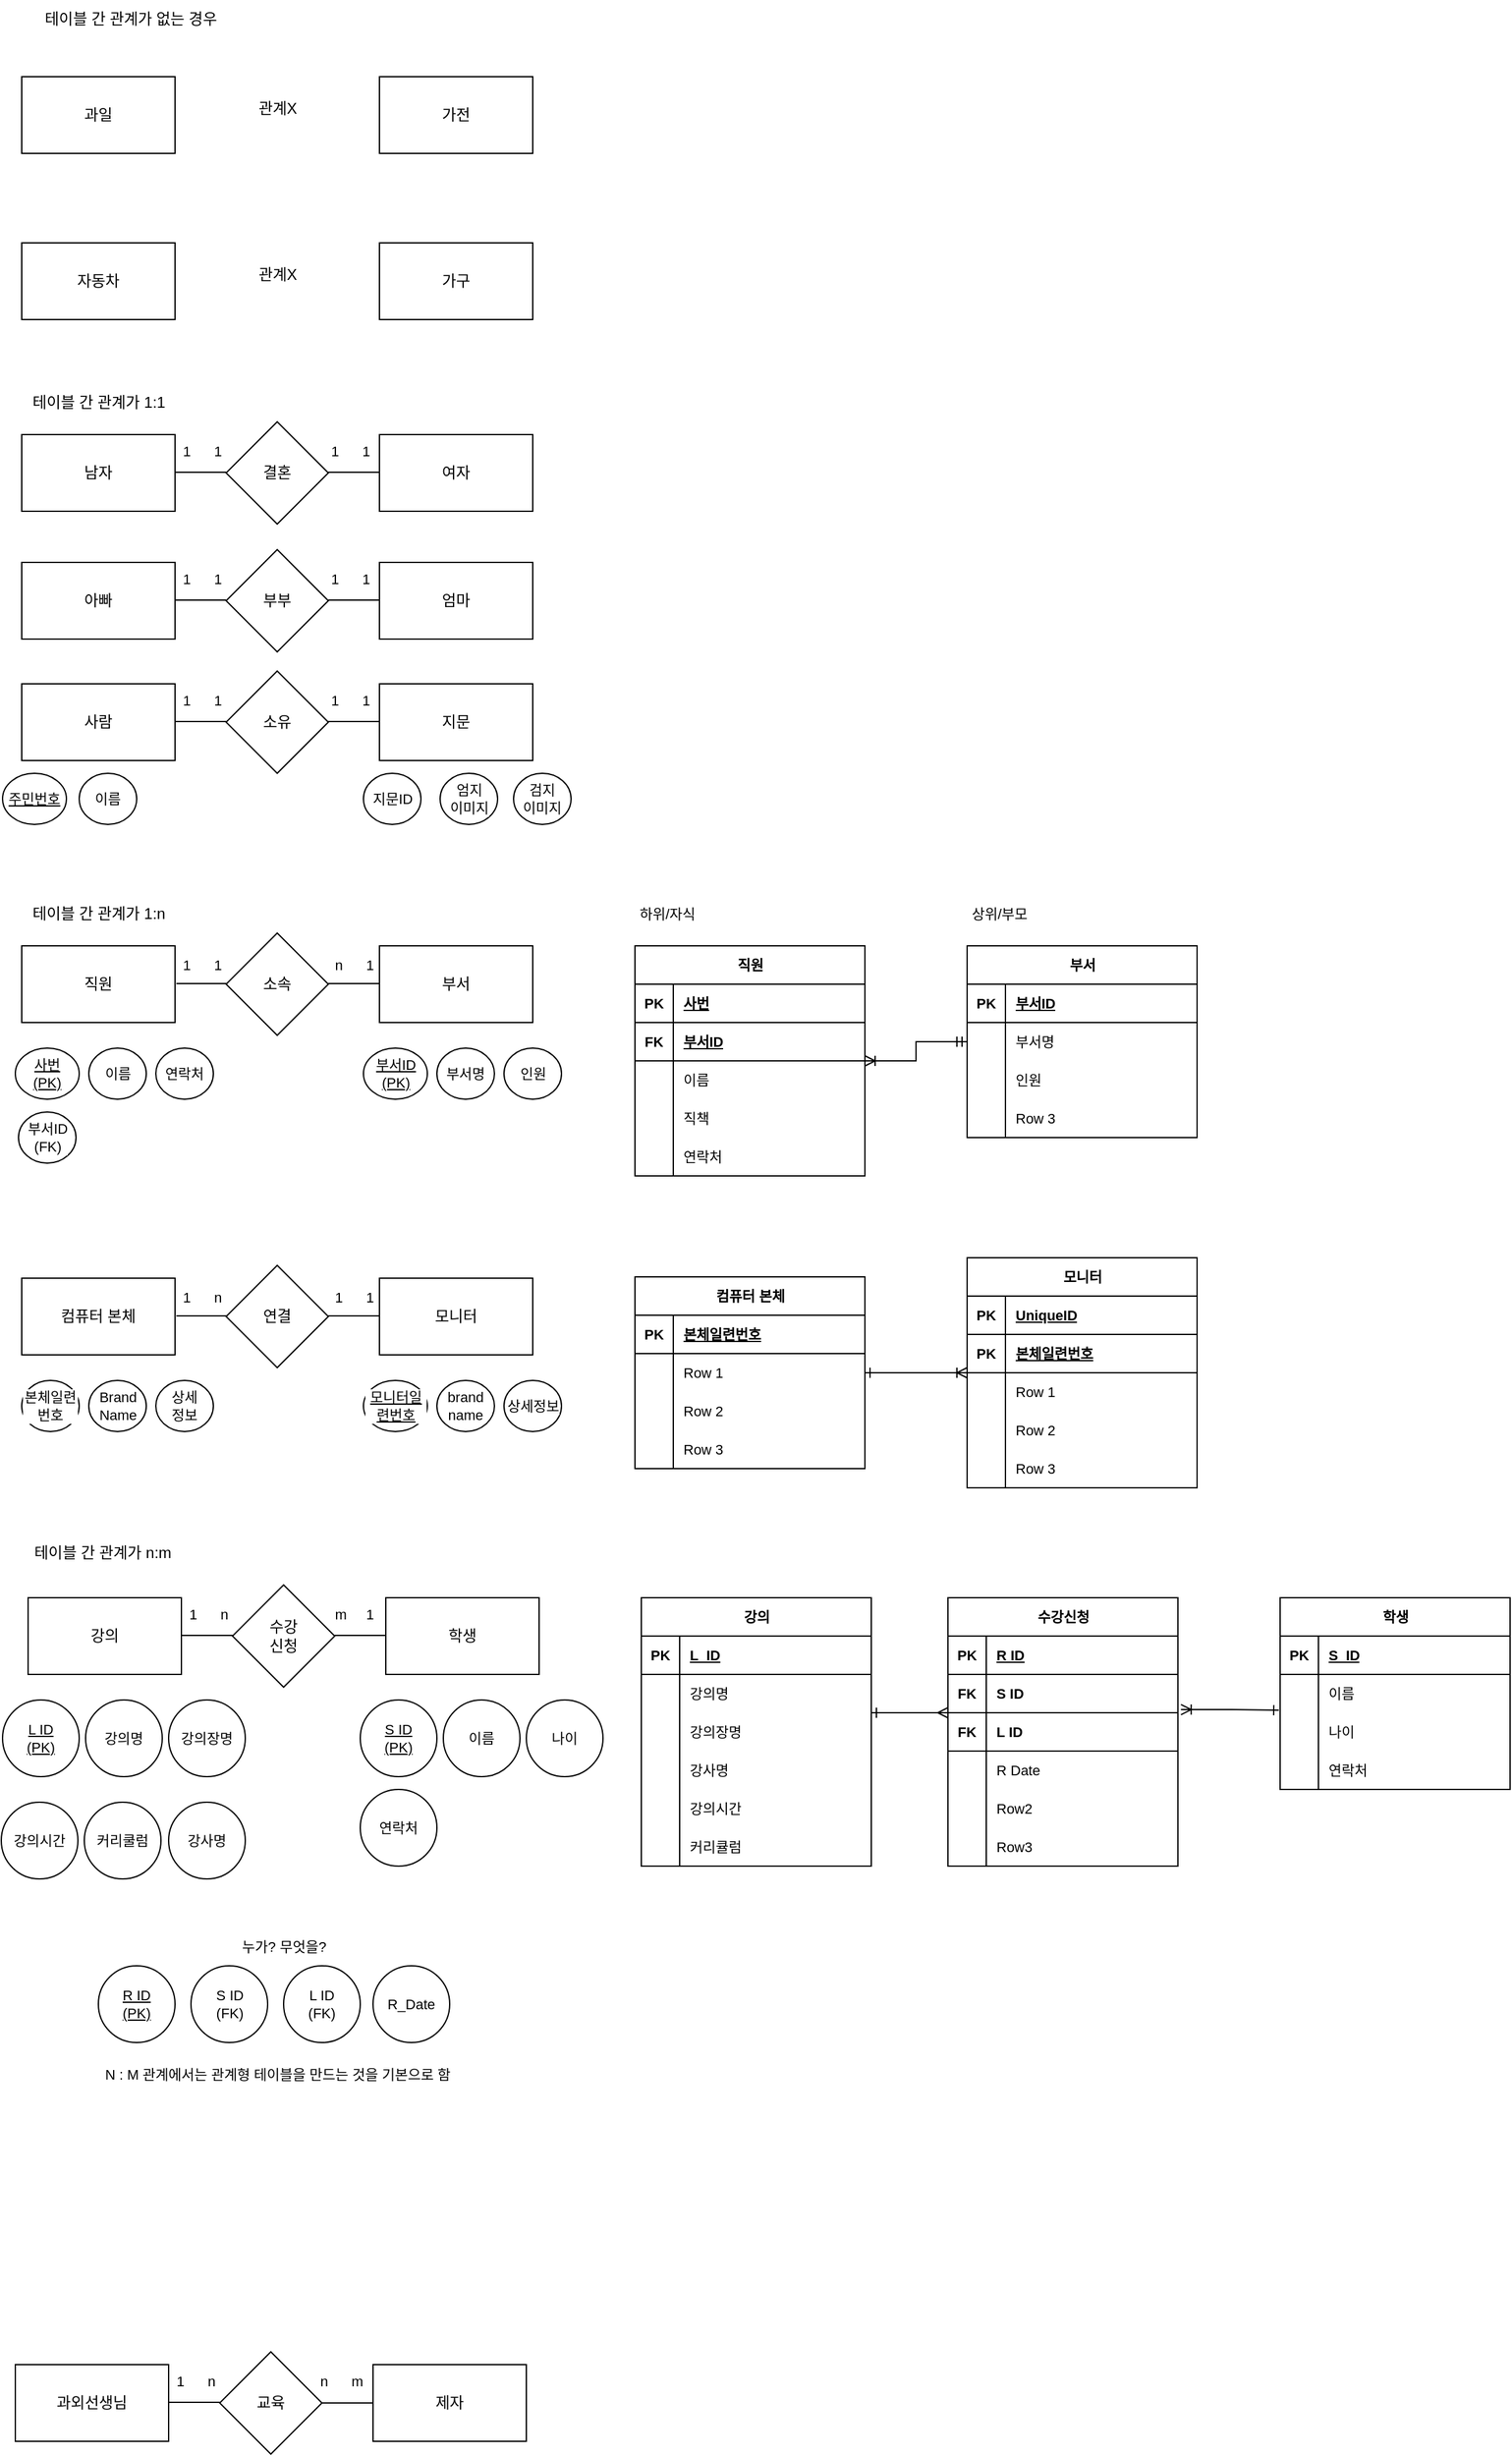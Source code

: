<mxfile version="22.1.15" type="device">
  <diagram id="bF8m1iUJ-bUXne3Tewwi" name="페이지-1">
    <mxGraphModel dx="1195" dy="650" grid="1" gridSize="10" guides="1" tooltips="1" connect="1" arrows="1" fold="1" page="1" pageScale="1" pageWidth="827" pageHeight="1169" math="0" shadow="0">
      <root>
        <mxCell id="0" />
        <mxCell id="1" parent="0" />
        <mxCell id="grjvoxEGEAsA7iqgt3ld-33" value="1&lt;span style=&quot;white-space: pre;&quot;&gt;&#x9;&lt;/span&gt;1" style="text;html=1;align=center;verticalAlign=middle;resizable=0;points=[];autosize=1;strokeColor=none;fillColor=none;fontSize=11;fontFamily=Helvetica;fontColor=default;" vertex="1" parent="1">
          <mxGeometry x="156" y="760" width="50" height="30" as="geometry" />
        </mxCell>
        <mxCell id="grjvoxEGEAsA7iqgt3ld-31" value="" style="endArrow=none;html=1;rounded=0;fontFamily=Helvetica;fontSize=11;fontColor=default;exitX=1;exitY=0.5;exitDx=0;exitDy=0;entryX=0;entryY=0.5;entryDx=0;entryDy=0;" edge="1" parent="1" source="grjvoxEGEAsA7iqgt3ld-20" target="grjvoxEGEAsA7iqgt3ld-16">
          <mxGeometry width="50" height="50" relative="1" as="geometry">
            <mxPoint x="285" y="1900" as="sourcePoint" />
            <mxPoint x="315" y="1900" as="targetPoint" />
            <Array as="points">
              <mxPoint x="295" y="1900" />
            </Array>
          </mxGeometry>
        </mxCell>
        <mxCell id="grjvoxEGEAsA7iqgt3ld-1" value="가전" style="rounded=0;whiteSpace=wrap;html=1;" vertex="1" parent="1">
          <mxGeometry x="320" y="80" width="120" height="60" as="geometry" />
        </mxCell>
        <mxCell id="grjvoxEGEAsA7iqgt3ld-2" value="과일" style="rounded=0;whiteSpace=wrap;html=1;" vertex="1" parent="1">
          <mxGeometry x="40" y="80" width="120" height="60" as="geometry" />
        </mxCell>
        <mxCell id="grjvoxEGEAsA7iqgt3ld-3" value="자동차" style="rounded=0;whiteSpace=wrap;html=1;" vertex="1" parent="1">
          <mxGeometry x="40" y="210" width="120" height="60" as="geometry" />
        </mxCell>
        <mxCell id="grjvoxEGEAsA7iqgt3ld-4" value="가구" style="rounded=0;whiteSpace=wrap;html=1;" vertex="1" parent="1">
          <mxGeometry x="320" y="210" width="120" height="60" as="geometry" />
        </mxCell>
        <mxCell id="grjvoxEGEAsA7iqgt3ld-5" value="관계X" style="text;html=1;align=center;verticalAlign=middle;resizable=0;points=[];autosize=1;strokeColor=none;fillColor=none;" vertex="1" parent="1">
          <mxGeometry x="210" y="90" width="60" height="30" as="geometry" />
        </mxCell>
        <mxCell id="grjvoxEGEAsA7iqgt3ld-6" value="관계X" style="text;html=1;align=center;verticalAlign=middle;resizable=0;points=[];autosize=1;strokeColor=none;fillColor=none;" vertex="1" parent="1">
          <mxGeometry x="210" y="220" width="60" height="30" as="geometry" />
        </mxCell>
        <mxCell id="grjvoxEGEAsA7iqgt3ld-7" value="테이블 간 관계가 없는 경우" style="text;html=1;align=center;verticalAlign=middle;resizable=0;points=[];autosize=1;strokeColor=none;fillColor=none;" vertex="1" parent="1">
          <mxGeometry x="40" y="20" width="170" height="30" as="geometry" />
        </mxCell>
        <mxCell id="grjvoxEGEAsA7iqgt3ld-8" value="테이블 간 관계가 1:1" style="text;html=1;align=center;verticalAlign=middle;resizable=0;points=[];autosize=1;strokeColor=none;fillColor=none;" vertex="1" parent="1">
          <mxGeometry x="35" y="320" width="130" height="30" as="geometry" />
        </mxCell>
        <mxCell id="grjvoxEGEAsA7iqgt3ld-9" value="학생" style="rounded=0;whiteSpace=wrap;html=1;" vertex="1" parent="1">
          <mxGeometry x="325" y="1270" width="120" height="60" as="geometry" />
        </mxCell>
        <mxCell id="grjvoxEGEAsA7iqgt3ld-10" value="강의" style="rounded=0;whiteSpace=wrap;html=1;" vertex="1" parent="1">
          <mxGeometry x="45" y="1270" width="120" height="60" as="geometry" />
        </mxCell>
        <mxCell id="grjvoxEGEAsA7iqgt3ld-11" value="직원" style="rounded=0;whiteSpace=wrap;html=1;" vertex="1" parent="1">
          <mxGeometry x="40" y="760" width="120" height="60" as="geometry" />
        </mxCell>
        <mxCell id="grjvoxEGEAsA7iqgt3ld-12" value="부서" style="rounded=0;whiteSpace=wrap;html=1;" vertex="1" parent="1">
          <mxGeometry x="320" y="760" width="120" height="60" as="geometry" />
        </mxCell>
        <mxCell id="grjvoxEGEAsA7iqgt3ld-15" value="과외선생님" style="rounded=0;whiteSpace=wrap;html=1;" vertex="1" parent="1">
          <mxGeometry x="35" y="1870" width="120" height="60" as="geometry" />
        </mxCell>
        <mxCell id="grjvoxEGEAsA7iqgt3ld-16" value="제자" style="rounded=0;whiteSpace=wrap;html=1;" vertex="1" parent="1">
          <mxGeometry x="315" y="1870" width="120" height="60" as="geometry" />
        </mxCell>
        <mxCell id="grjvoxEGEAsA7iqgt3ld-18" value="수강&lt;br&gt;신청" style="rhombus;whiteSpace=wrap;html=1;" vertex="1" parent="1">
          <mxGeometry x="205" y="1260" width="80" height="80" as="geometry" />
        </mxCell>
        <mxCell id="grjvoxEGEAsA7iqgt3ld-19" value="소속" style="rhombus;whiteSpace=wrap;html=1;" vertex="1" parent="1">
          <mxGeometry x="200" y="750" width="80" height="80" as="geometry" />
        </mxCell>
        <mxCell id="grjvoxEGEAsA7iqgt3ld-20" value="교육" style="rhombus;whiteSpace=wrap;html=1;" vertex="1" parent="1">
          <mxGeometry x="195" y="1860" width="80" height="80" as="geometry" />
        </mxCell>
        <mxCell id="grjvoxEGEAsA7iqgt3ld-32" value="1&lt;span style=&quot;white-space: pre;&quot;&gt;&#x9;&lt;/span&gt;n" style="text;html=1;align=center;verticalAlign=middle;resizable=0;points=[];autosize=1;strokeColor=none;fillColor=none;fontSize=11;fontFamily=Helvetica;fontColor=default;" vertex="1" parent="1">
          <mxGeometry x="151" y="1868" width="50" height="30" as="geometry" />
        </mxCell>
        <mxCell id="grjvoxEGEAsA7iqgt3ld-34" value="1&lt;span style=&quot;white-space: pre;&quot;&gt;&#x9;&lt;/span&gt;n" style="text;html=1;align=center;verticalAlign=middle;resizable=0;points=[];autosize=1;strokeColor=none;fillColor=none;fontSize=11;fontFamily=Helvetica;fontColor=default;" vertex="1" parent="1">
          <mxGeometry x="161" y="1268" width="50" height="30" as="geometry" />
        </mxCell>
        <mxCell id="grjvoxEGEAsA7iqgt3ld-35" value="m&lt;span style=&quot;white-space: pre;&quot;&gt;&#x9;&lt;/span&gt;1" style="text;html=1;align=center;verticalAlign=middle;resizable=0;points=[];autosize=1;strokeColor=none;fillColor=none;fontSize=11;fontFamily=Helvetica;fontColor=default;" vertex="1" parent="1">
          <mxGeometry x="275" y="1268" width="50" height="30" as="geometry" />
        </mxCell>
        <mxCell id="grjvoxEGEAsA7iqgt3ld-38" value="" style="endArrow=none;html=1;rounded=0;fontFamily=Helvetica;fontSize=11;fontColor=default;exitX=1;exitY=0.5;exitDx=0;exitDy=0;entryX=0;entryY=0.5;entryDx=0;entryDy=0;" edge="1" parent="1">
          <mxGeometry width="50" height="50" relative="1" as="geometry">
            <mxPoint x="285" y="1299.5" as="sourcePoint" />
            <mxPoint x="325" y="1299.5" as="targetPoint" />
            <Array as="points">
              <mxPoint x="305" y="1299.5" />
            </Array>
          </mxGeometry>
        </mxCell>
        <mxCell id="grjvoxEGEAsA7iqgt3ld-39" value="L ID&lt;br&gt;(PK)" style="ellipse;whiteSpace=wrap;html=1;labelBackgroundColor=default;align=center;verticalAlign=middle;fontFamily=Helvetica;fontSize=11;fontColor=default;fillColor=none;gradientColor=none;fontStyle=4" vertex="1" parent="1">
          <mxGeometry x="25" y="1350" width="60" height="60" as="geometry" />
        </mxCell>
        <mxCell id="grjvoxEGEAsA7iqgt3ld-40" value="강의장명" style="ellipse;whiteSpace=wrap;html=1;labelBackgroundColor=default;align=center;verticalAlign=middle;fontFamily=Helvetica;fontSize=11;fontColor=default;fillColor=none;gradientColor=none;" vertex="1" parent="1">
          <mxGeometry x="155" y="1350" width="60" height="60" as="geometry" />
        </mxCell>
        <mxCell id="grjvoxEGEAsA7iqgt3ld-41" value="강의명" style="ellipse;whiteSpace=wrap;html=1;labelBackgroundColor=default;align=center;verticalAlign=middle;fontFamily=Helvetica;fontSize=11;fontColor=default;fillColor=none;gradientColor=none;" vertex="1" parent="1">
          <mxGeometry x="90" y="1350" width="60" height="60" as="geometry" />
        </mxCell>
        <mxCell id="grjvoxEGEAsA7iqgt3ld-42" value="S ID&lt;br&gt;(PK)" style="ellipse;whiteSpace=wrap;html=1;labelBackgroundColor=default;align=center;verticalAlign=middle;fontFamily=Helvetica;fontSize=11;fontColor=default;fillColor=none;gradientColor=none;fontStyle=4" vertex="1" parent="1">
          <mxGeometry x="305" y="1350" width="60" height="60" as="geometry" />
        </mxCell>
        <mxCell id="grjvoxEGEAsA7iqgt3ld-43" value="나이" style="ellipse;whiteSpace=wrap;html=1;labelBackgroundColor=default;align=center;verticalAlign=middle;fontFamily=Helvetica;fontSize=11;fontColor=default;fillColor=none;gradientColor=none;" vertex="1" parent="1">
          <mxGeometry x="435" y="1350" width="60" height="60" as="geometry" />
        </mxCell>
        <mxCell id="grjvoxEGEAsA7iqgt3ld-44" value="이름" style="ellipse;whiteSpace=wrap;html=1;labelBackgroundColor=default;align=center;verticalAlign=middle;fontFamily=Helvetica;fontSize=11;fontColor=default;fillColor=none;gradientColor=none;" vertex="1" parent="1">
          <mxGeometry x="370" y="1350" width="60" height="60" as="geometry" />
        </mxCell>
        <mxCell id="grjvoxEGEAsA7iqgt3ld-45" value="" style="endArrow=none;html=1;rounded=0;fontFamily=Helvetica;fontSize=11;fontColor=default;exitX=1;exitY=0.5;exitDx=0;exitDy=0;entryX=0;entryY=0.5;entryDx=0;entryDy=0;" edge="1" parent="1">
          <mxGeometry width="50" height="50" relative="1" as="geometry">
            <mxPoint x="165" y="1299.5" as="sourcePoint" />
            <mxPoint x="205" y="1299.5" as="targetPoint" />
            <Array as="points">
              <mxPoint x="185" y="1299.5" />
            </Array>
          </mxGeometry>
        </mxCell>
        <mxCell id="grjvoxEGEAsA7iqgt3ld-46" value="강의" style="shape=table;startSize=30;container=1;collapsible=1;childLayout=tableLayout;fixedRows=1;rowLines=0;fontStyle=1;align=center;resizeLast=1;html=1;labelBackgroundColor=default;verticalAlign=middle;fontFamily=Helvetica;fontSize=11;fontColor=default;fillColor=none;gradientColor=none;" vertex="1" parent="1">
          <mxGeometry x="525" y="1270" width="180" height="210" as="geometry" />
        </mxCell>
        <mxCell id="grjvoxEGEAsA7iqgt3ld-47" value="" style="shape=tableRow;horizontal=0;startSize=0;swimlaneHead=0;swimlaneBody=0;fillColor=none;collapsible=0;dropTarget=0;points=[[0,0.5],[1,0.5]];portConstraint=eastwest;top=0;left=0;right=0;bottom=1;labelBackgroundColor=default;align=center;verticalAlign=middle;fontFamily=Helvetica;fontSize=11;fontColor=default;html=1;" vertex="1" parent="grjvoxEGEAsA7iqgt3ld-46">
          <mxGeometry y="30" width="180" height="30" as="geometry" />
        </mxCell>
        <mxCell id="grjvoxEGEAsA7iqgt3ld-48" value="PK" style="shape=partialRectangle;connectable=0;fillColor=none;top=0;left=0;bottom=0;right=0;fontStyle=1;overflow=hidden;whiteSpace=wrap;html=1;labelBackgroundColor=default;align=center;verticalAlign=middle;fontFamily=Helvetica;fontSize=11;fontColor=default;" vertex="1" parent="grjvoxEGEAsA7iqgt3ld-47">
          <mxGeometry width="30" height="30" as="geometry">
            <mxRectangle width="30" height="30" as="alternateBounds" />
          </mxGeometry>
        </mxCell>
        <mxCell id="grjvoxEGEAsA7iqgt3ld-49" value="L_ID" style="shape=partialRectangle;connectable=0;fillColor=none;top=0;left=0;bottom=0;right=0;align=left;spacingLeft=6;fontStyle=5;overflow=hidden;whiteSpace=wrap;html=1;labelBackgroundColor=default;verticalAlign=middle;fontFamily=Helvetica;fontSize=11;fontColor=default;" vertex="1" parent="grjvoxEGEAsA7iqgt3ld-47">
          <mxGeometry x="30" width="150" height="30" as="geometry">
            <mxRectangle width="150" height="30" as="alternateBounds" />
          </mxGeometry>
        </mxCell>
        <mxCell id="grjvoxEGEAsA7iqgt3ld-50" value="" style="shape=tableRow;horizontal=0;startSize=0;swimlaneHead=0;swimlaneBody=0;fillColor=none;collapsible=0;dropTarget=0;points=[[0,0.5],[1,0.5]];portConstraint=eastwest;top=0;left=0;right=0;bottom=0;labelBackgroundColor=default;align=center;verticalAlign=middle;fontFamily=Helvetica;fontSize=11;fontColor=default;html=1;" vertex="1" parent="grjvoxEGEAsA7iqgt3ld-46">
          <mxGeometry y="60" width="180" height="30" as="geometry" />
        </mxCell>
        <mxCell id="grjvoxEGEAsA7iqgt3ld-51" value="" style="shape=partialRectangle;connectable=0;fillColor=none;top=0;left=0;bottom=0;right=0;editable=1;overflow=hidden;whiteSpace=wrap;html=1;labelBackgroundColor=default;align=center;verticalAlign=middle;fontFamily=Helvetica;fontSize=11;fontColor=default;" vertex="1" parent="grjvoxEGEAsA7iqgt3ld-50">
          <mxGeometry width="30" height="30" as="geometry">
            <mxRectangle width="30" height="30" as="alternateBounds" />
          </mxGeometry>
        </mxCell>
        <mxCell id="grjvoxEGEAsA7iqgt3ld-52" value="강의명" style="shape=partialRectangle;connectable=0;fillColor=none;top=0;left=0;bottom=0;right=0;align=left;spacingLeft=6;overflow=hidden;whiteSpace=wrap;html=1;labelBackgroundColor=default;verticalAlign=middle;fontFamily=Helvetica;fontSize=11;fontColor=default;" vertex="1" parent="grjvoxEGEAsA7iqgt3ld-50">
          <mxGeometry x="30" width="150" height="30" as="geometry">
            <mxRectangle width="150" height="30" as="alternateBounds" />
          </mxGeometry>
        </mxCell>
        <mxCell id="grjvoxEGEAsA7iqgt3ld-53" value="" style="shape=tableRow;horizontal=0;startSize=0;swimlaneHead=0;swimlaneBody=0;fillColor=none;collapsible=0;dropTarget=0;points=[[0,0.5],[1,0.5]];portConstraint=eastwest;top=0;left=0;right=0;bottom=0;labelBackgroundColor=default;align=center;verticalAlign=middle;fontFamily=Helvetica;fontSize=11;fontColor=default;html=1;" vertex="1" parent="grjvoxEGEAsA7iqgt3ld-46">
          <mxGeometry y="90" width="180" height="30" as="geometry" />
        </mxCell>
        <mxCell id="grjvoxEGEAsA7iqgt3ld-54" value="" style="shape=partialRectangle;connectable=0;fillColor=none;top=0;left=0;bottom=0;right=0;editable=1;overflow=hidden;whiteSpace=wrap;html=1;labelBackgroundColor=default;align=center;verticalAlign=middle;fontFamily=Helvetica;fontSize=11;fontColor=default;" vertex="1" parent="grjvoxEGEAsA7iqgt3ld-53">
          <mxGeometry width="30" height="30" as="geometry">
            <mxRectangle width="30" height="30" as="alternateBounds" />
          </mxGeometry>
        </mxCell>
        <mxCell id="grjvoxEGEAsA7iqgt3ld-55" value="강의장명" style="shape=partialRectangle;connectable=0;fillColor=none;top=0;left=0;bottom=0;right=0;align=left;spacingLeft=6;overflow=hidden;whiteSpace=wrap;html=1;labelBackgroundColor=default;verticalAlign=middle;fontFamily=Helvetica;fontSize=11;fontColor=default;" vertex="1" parent="grjvoxEGEAsA7iqgt3ld-53">
          <mxGeometry x="30" width="150" height="30" as="geometry">
            <mxRectangle width="150" height="30" as="alternateBounds" />
          </mxGeometry>
        </mxCell>
        <mxCell id="grjvoxEGEAsA7iqgt3ld-56" value="" style="shape=tableRow;horizontal=0;startSize=0;swimlaneHead=0;swimlaneBody=0;fillColor=none;collapsible=0;dropTarget=0;points=[[0,0.5],[1,0.5]];portConstraint=eastwest;top=0;left=0;right=0;bottom=0;labelBackgroundColor=default;align=center;verticalAlign=middle;fontFamily=Helvetica;fontSize=11;fontColor=default;html=1;" vertex="1" parent="grjvoxEGEAsA7iqgt3ld-46">
          <mxGeometry y="120" width="180" height="30" as="geometry" />
        </mxCell>
        <mxCell id="grjvoxEGEAsA7iqgt3ld-57" value="" style="shape=partialRectangle;connectable=0;fillColor=none;top=0;left=0;bottom=0;right=0;editable=1;overflow=hidden;whiteSpace=wrap;html=1;labelBackgroundColor=default;align=center;verticalAlign=middle;fontFamily=Helvetica;fontSize=11;fontColor=default;" vertex="1" parent="grjvoxEGEAsA7iqgt3ld-56">
          <mxGeometry width="30" height="30" as="geometry">
            <mxRectangle width="30" height="30" as="alternateBounds" />
          </mxGeometry>
        </mxCell>
        <mxCell id="grjvoxEGEAsA7iqgt3ld-58" value="강사명" style="shape=partialRectangle;connectable=0;fillColor=none;top=0;left=0;bottom=0;right=0;align=left;spacingLeft=6;overflow=hidden;whiteSpace=wrap;html=1;labelBackgroundColor=default;verticalAlign=middle;fontFamily=Helvetica;fontSize=11;fontColor=default;" vertex="1" parent="grjvoxEGEAsA7iqgt3ld-56">
          <mxGeometry x="30" width="150" height="30" as="geometry">
            <mxRectangle width="150" height="30" as="alternateBounds" />
          </mxGeometry>
        </mxCell>
        <mxCell id="grjvoxEGEAsA7iqgt3ld-238" value="" style="shape=tableRow;horizontal=0;startSize=0;swimlaneHead=0;swimlaneBody=0;fillColor=none;collapsible=0;dropTarget=0;points=[[0,0.5],[1,0.5]];portConstraint=eastwest;top=0;left=0;right=0;bottom=0;labelBackgroundColor=default;align=center;verticalAlign=middle;fontFamily=Helvetica;fontSize=11;fontColor=default;html=1;" vertex="1" parent="grjvoxEGEAsA7iqgt3ld-46">
          <mxGeometry y="150" width="180" height="30" as="geometry" />
        </mxCell>
        <mxCell id="grjvoxEGEAsA7iqgt3ld-239" value="" style="shape=partialRectangle;connectable=0;fillColor=none;top=0;left=0;bottom=0;right=0;editable=1;overflow=hidden;whiteSpace=wrap;html=1;labelBackgroundColor=default;align=center;verticalAlign=middle;fontFamily=Helvetica;fontSize=11;fontColor=default;" vertex="1" parent="grjvoxEGEAsA7iqgt3ld-238">
          <mxGeometry width="30" height="30" as="geometry">
            <mxRectangle width="30" height="30" as="alternateBounds" />
          </mxGeometry>
        </mxCell>
        <mxCell id="grjvoxEGEAsA7iqgt3ld-240" value="강의시간" style="shape=partialRectangle;connectable=0;fillColor=none;top=0;left=0;bottom=0;right=0;align=left;spacingLeft=6;overflow=hidden;whiteSpace=wrap;html=1;labelBackgroundColor=default;verticalAlign=middle;fontFamily=Helvetica;fontSize=11;fontColor=default;" vertex="1" parent="grjvoxEGEAsA7iqgt3ld-238">
          <mxGeometry x="30" width="150" height="30" as="geometry">
            <mxRectangle width="150" height="30" as="alternateBounds" />
          </mxGeometry>
        </mxCell>
        <mxCell id="grjvoxEGEAsA7iqgt3ld-241" value="" style="shape=tableRow;horizontal=0;startSize=0;swimlaneHead=0;swimlaneBody=0;fillColor=none;collapsible=0;dropTarget=0;points=[[0,0.5],[1,0.5]];portConstraint=eastwest;top=0;left=0;right=0;bottom=0;labelBackgroundColor=default;align=center;verticalAlign=middle;fontFamily=Helvetica;fontSize=11;fontColor=default;html=1;" vertex="1" parent="grjvoxEGEAsA7iqgt3ld-46">
          <mxGeometry y="180" width="180" height="30" as="geometry" />
        </mxCell>
        <mxCell id="grjvoxEGEAsA7iqgt3ld-242" value="" style="shape=partialRectangle;connectable=0;fillColor=none;top=0;left=0;bottom=0;right=0;editable=1;overflow=hidden;whiteSpace=wrap;html=1;labelBackgroundColor=default;align=center;verticalAlign=middle;fontFamily=Helvetica;fontSize=11;fontColor=default;" vertex="1" parent="grjvoxEGEAsA7iqgt3ld-241">
          <mxGeometry width="30" height="30" as="geometry">
            <mxRectangle width="30" height="30" as="alternateBounds" />
          </mxGeometry>
        </mxCell>
        <mxCell id="grjvoxEGEAsA7iqgt3ld-243" value="커리큘럼" style="shape=partialRectangle;connectable=0;fillColor=none;top=0;left=0;bottom=0;right=0;align=left;spacingLeft=6;overflow=hidden;whiteSpace=wrap;html=1;labelBackgroundColor=default;verticalAlign=middle;fontFamily=Helvetica;fontSize=11;fontColor=default;" vertex="1" parent="grjvoxEGEAsA7iqgt3ld-241">
          <mxGeometry x="30" width="150" height="30" as="geometry">
            <mxRectangle width="150" height="30" as="alternateBounds" />
          </mxGeometry>
        </mxCell>
        <mxCell id="grjvoxEGEAsA7iqgt3ld-237" value="" style="edgeStyle=orthogonalEdgeStyle;rounded=0;orthogonalLoop=1;jettySize=auto;html=1;fontFamily=Helvetica;fontSize=11;fontColor=default;exitX=0.991;exitY=-0.083;exitDx=0;exitDy=0;exitPerimeter=0;endArrow=ERone;endFill=0;startArrow=ERoneToMany;startFill=0;" edge="1" parent="1">
          <mxGeometry relative="1" as="geometry">
            <mxPoint x="947.38" y="1357.51" as="sourcePoint" />
            <mxPoint x="1024" y="1358" as="targetPoint" />
            <Array as="points">
              <mxPoint x="987" y="1358" />
              <mxPoint x="1025" y="1358" />
            </Array>
          </mxGeometry>
        </mxCell>
        <mxCell id="grjvoxEGEAsA7iqgt3ld-59" value="수강신청" style="shape=table;startSize=30;container=1;collapsible=1;childLayout=tableLayout;fixedRows=1;rowLines=0;fontStyle=1;align=center;resizeLast=1;html=1;labelBackgroundColor=default;verticalAlign=middle;fontFamily=Helvetica;fontSize=11;fontColor=default;fillColor=none;gradientColor=none;" vertex="1" parent="1">
          <mxGeometry x="765" y="1270" width="180" height="210" as="geometry" />
        </mxCell>
        <mxCell id="grjvoxEGEAsA7iqgt3ld-60" value="" style="shape=tableRow;horizontal=0;startSize=0;swimlaneHead=0;swimlaneBody=0;fillColor=none;collapsible=0;dropTarget=0;points=[[0,0.5],[1,0.5]];portConstraint=eastwest;top=0;left=0;right=0;bottom=1;labelBackgroundColor=default;align=center;verticalAlign=middle;fontFamily=Helvetica;fontSize=11;fontColor=default;html=1;" vertex="1" parent="grjvoxEGEAsA7iqgt3ld-59">
          <mxGeometry y="30" width="180" height="30" as="geometry" />
        </mxCell>
        <mxCell id="grjvoxEGEAsA7iqgt3ld-61" value="PK" style="shape=partialRectangle;connectable=0;fillColor=none;top=0;left=0;bottom=0;right=0;fontStyle=1;overflow=hidden;whiteSpace=wrap;html=1;labelBackgroundColor=default;align=center;verticalAlign=middle;fontFamily=Helvetica;fontSize=11;fontColor=default;" vertex="1" parent="grjvoxEGEAsA7iqgt3ld-60">
          <mxGeometry width="30" height="30" as="geometry">
            <mxRectangle width="30" height="30" as="alternateBounds" />
          </mxGeometry>
        </mxCell>
        <mxCell id="grjvoxEGEAsA7iqgt3ld-62" value="R ID" style="shape=partialRectangle;connectable=0;fillColor=none;top=0;left=0;bottom=0;right=0;align=left;spacingLeft=6;fontStyle=5;overflow=hidden;whiteSpace=wrap;html=1;labelBackgroundColor=default;verticalAlign=middle;fontFamily=Helvetica;fontSize=11;fontColor=default;" vertex="1" parent="grjvoxEGEAsA7iqgt3ld-60">
          <mxGeometry x="30" width="150" height="30" as="geometry">
            <mxRectangle width="150" height="30" as="alternateBounds" />
          </mxGeometry>
        </mxCell>
        <mxCell id="grjvoxEGEAsA7iqgt3ld-244" value="" style="shape=tableRow;horizontal=0;startSize=0;swimlaneHead=0;swimlaneBody=0;fillColor=none;collapsible=0;dropTarget=0;points=[[0,0.5],[1,0.5]];portConstraint=eastwest;top=0;left=0;right=0;bottom=1;labelBackgroundColor=default;align=center;verticalAlign=middle;fontFamily=Helvetica;fontSize=11;fontColor=default;html=1;" vertex="1" parent="grjvoxEGEAsA7iqgt3ld-59">
          <mxGeometry y="60" width="180" height="30" as="geometry" />
        </mxCell>
        <mxCell id="grjvoxEGEAsA7iqgt3ld-245" value="FK" style="shape=partialRectangle;connectable=0;fillColor=none;top=0;left=0;bottom=0;right=0;fontStyle=1;overflow=hidden;whiteSpace=wrap;html=1;labelBackgroundColor=default;align=center;verticalAlign=middle;fontFamily=Helvetica;fontSize=11;fontColor=default;" vertex="1" parent="grjvoxEGEAsA7iqgt3ld-244">
          <mxGeometry width="30" height="30" as="geometry">
            <mxRectangle width="30" height="30" as="alternateBounds" />
          </mxGeometry>
        </mxCell>
        <mxCell id="grjvoxEGEAsA7iqgt3ld-246" value="S ID" style="shape=partialRectangle;connectable=0;fillColor=none;top=0;left=0;bottom=0;right=0;align=left;spacingLeft=6;fontStyle=1;overflow=hidden;whiteSpace=wrap;html=1;labelBackgroundColor=default;verticalAlign=middle;fontFamily=Helvetica;fontSize=11;fontColor=default;" vertex="1" parent="grjvoxEGEAsA7iqgt3ld-244">
          <mxGeometry x="30" width="150" height="30" as="geometry">
            <mxRectangle width="150" height="30" as="alternateBounds" />
          </mxGeometry>
        </mxCell>
        <mxCell id="grjvoxEGEAsA7iqgt3ld-250" value="" style="shape=tableRow;horizontal=0;startSize=0;swimlaneHead=0;swimlaneBody=0;fillColor=none;collapsible=0;dropTarget=0;points=[[0,0.5],[1,0.5]];portConstraint=eastwest;top=0;left=0;right=0;bottom=1;labelBackgroundColor=default;align=center;verticalAlign=middle;fontFamily=Helvetica;fontSize=11;fontColor=default;html=1;" vertex="1" parent="grjvoxEGEAsA7iqgt3ld-59">
          <mxGeometry y="90" width="180" height="30" as="geometry" />
        </mxCell>
        <mxCell id="grjvoxEGEAsA7iqgt3ld-251" value="FK" style="shape=partialRectangle;connectable=0;fillColor=none;top=0;left=0;bottom=0;right=0;fontStyle=1;overflow=hidden;whiteSpace=wrap;html=1;labelBackgroundColor=default;align=center;verticalAlign=middle;fontFamily=Helvetica;fontSize=11;fontColor=default;" vertex="1" parent="grjvoxEGEAsA7iqgt3ld-250">
          <mxGeometry width="30" height="30" as="geometry">
            <mxRectangle width="30" height="30" as="alternateBounds" />
          </mxGeometry>
        </mxCell>
        <mxCell id="grjvoxEGEAsA7iqgt3ld-252" value="L ID" style="shape=partialRectangle;connectable=0;fillColor=none;top=0;left=0;bottom=0;right=0;align=left;spacingLeft=6;fontStyle=1;overflow=hidden;whiteSpace=wrap;html=1;labelBackgroundColor=default;verticalAlign=middle;fontFamily=Helvetica;fontSize=11;fontColor=default;" vertex="1" parent="grjvoxEGEAsA7iqgt3ld-250">
          <mxGeometry x="30" width="150" height="30" as="geometry">
            <mxRectangle width="150" height="30" as="alternateBounds" />
          </mxGeometry>
        </mxCell>
        <mxCell id="grjvoxEGEAsA7iqgt3ld-63" value="" style="shape=tableRow;horizontal=0;startSize=0;swimlaneHead=0;swimlaneBody=0;fillColor=none;collapsible=0;dropTarget=0;points=[[0,0.5],[1,0.5]];portConstraint=eastwest;top=0;left=0;right=0;bottom=0;labelBackgroundColor=default;align=center;verticalAlign=middle;fontFamily=Helvetica;fontSize=11;fontColor=default;html=1;" vertex="1" parent="grjvoxEGEAsA7iqgt3ld-59">
          <mxGeometry y="120" width="180" height="30" as="geometry" />
        </mxCell>
        <mxCell id="grjvoxEGEAsA7iqgt3ld-64" value="" style="shape=partialRectangle;connectable=0;fillColor=none;top=0;left=0;bottom=0;right=0;editable=1;overflow=hidden;whiteSpace=wrap;html=1;labelBackgroundColor=default;align=center;verticalAlign=middle;fontFamily=Helvetica;fontSize=11;fontColor=default;" vertex="1" parent="grjvoxEGEAsA7iqgt3ld-63">
          <mxGeometry width="30" height="30" as="geometry">
            <mxRectangle width="30" height="30" as="alternateBounds" />
          </mxGeometry>
        </mxCell>
        <mxCell id="grjvoxEGEAsA7iqgt3ld-65" value="R Date" style="shape=partialRectangle;connectable=0;fillColor=none;top=0;left=0;bottom=0;right=0;align=left;spacingLeft=6;overflow=hidden;whiteSpace=wrap;html=1;labelBackgroundColor=default;verticalAlign=middle;fontFamily=Helvetica;fontSize=11;fontColor=default;" vertex="1" parent="grjvoxEGEAsA7iqgt3ld-63">
          <mxGeometry x="30" width="150" height="30" as="geometry">
            <mxRectangle width="150" height="30" as="alternateBounds" />
          </mxGeometry>
        </mxCell>
        <mxCell id="grjvoxEGEAsA7iqgt3ld-66" value="" style="shape=tableRow;horizontal=0;startSize=0;swimlaneHead=0;swimlaneBody=0;fillColor=none;collapsible=0;dropTarget=0;points=[[0,0.5],[1,0.5]];portConstraint=eastwest;top=0;left=0;right=0;bottom=0;labelBackgroundColor=default;align=center;verticalAlign=middle;fontFamily=Helvetica;fontSize=11;fontColor=default;html=1;" vertex="1" parent="grjvoxEGEAsA7iqgt3ld-59">
          <mxGeometry y="150" width="180" height="30" as="geometry" />
        </mxCell>
        <mxCell id="grjvoxEGEAsA7iqgt3ld-67" value="" style="shape=partialRectangle;connectable=0;fillColor=none;top=0;left=0;bottom=0;right=0;editable=1;overflow=hidden;whiteSpace=wrap;html=1;labelBackgroundColor=default;align=center;verticalAlign=middle;fontFamily=Helvetica;fontSize=11;fontColor=default;" vertex="1" parent="grjvoxEGEAsA7iqgt3ld-66">
          <mxGeometry width="30" height="30" as="geometry">
            <mxRectangle width="30" height="30" as="alternateBounds" />
          </mxGeometry>
        </mxCell>
        <mxCell id="grjvoxEGEAsA7iqgt3ld-68" value="Row2" style="shape=partialRectangle;connectable=0;fillColor=none;top=0;left=0;bottom=0;right=0;align=left;spacingLeft=6;overflow=hidden;whiteSpace=wrap;html=1;labelBackgroundColor=default;verticalAlign=middle;fontFamily=Helvetica;fontSize=11;fontColor=default;" vertex="1" parent="grjvoxEGEAsA7iqgt3ld-66">
          <mxGeometry x="30" width="150" height="30" as="geometry">
            <mxRectangle width="150" height="30" as="alternateBounds" />
          </mxGeometry>
        </mxCell>
        <mxCell id="grjvoxEGEAsA7iqgt3ld-69" value="" style="shape=tableRow;horizontal=0;startSize=0;swimlaneHead=0;swimlaneBody=0;fillColor=none;collapsible=0;dropTarget=0;points=[[0,0.5],[1,0.5]];portConstraint=eastwest;top=0;left=0;right=0;bottom=0;labelBackgroundColor=default;align=center;verticalAlign=middle;fontFamily=Helvetica;fontSize=11;fontColor=default;html=1;" vertex="1" parent="grjvoxEGEAsA7iqgt3ld-59">
          <mxGeometry y="180" width="180" height="30" as="geometry" />
        </mxCell>
        <mxCell id="grjvoxEGEAsA7iqgt3ld-70" value="" style="shape=partialRectangle;connectable=0;fillColor=none;top=0;left=0;bottom=0;right=0;editable=1;overflow=hidden;whiteSpace=wrap;html=1;labelBackgroundColor=default;align=center;verticalAlign=middle;fontFamily=Helvetica;fontSize=11;fontColor=default;" vertex="1" parent="grjvoxEGEAsA7iqgt3ld-69">
          <mxGeometry width="30" height="30" as="geometry">
            <mxRectangle width="30" height="30" as="alternateBounds" />
          </mxGeometry>
        </mxCell>
        <mxCell id="grjvoxEGEAsA7iqgt3ld-71" value="Row3" style="shape=partialRectangle;connectable=0;fillColor=none;top=0;left=0;bottom=0;right=0;align=left;spacingLeft=6;overflow=hidden;whiteSpace=wrap;html=1;labelBackgroundColor=default;verticalAlign=middle;fontFamily=Helvetica;fontSize=11;fontColor=default;" vertex="1" parent="grjvoxEGEAsA7iqgt3ld-69">
          <mxGeometry x="30" width="150" height="30" as="geometry">
            <mxRectangle width="150" height="30" as="alternateBounds" />
          </mxGeometry>
        </mxCell>
        <mxCell id="grjvoxEGEAsA7iqgt3ld-89" value="" style="edgeStyle=entityRelationEdgeStyle;fontSize=12;html=1;endArrow=ERmany;startArrow=ERone;rounded=0;fontFamily=Helvetica;fontColor=default;startFill=0;endFill=0;" edge="1" parent="1">
          <mxGeometry width="100" height="100" relative="1" as="geometry">
            <mxPoint x="705" y="1360" as="sourcePoint" />
            <mxPoint x="765" y="1360" as="targetPoint" />
          </mxGeometry>
        </mxCell>
        <mxCell id="grjvoxEGEAsA7iqgt3ld-90" value="" style="endArrow=none;html=1;rounded=0;fontFamily=Helvetica;fontSize=11;fontColor=default;exitX=1;exitY=0.5;exitDx=0;exitDy=0;entryX=0;entryY=0.5;entryDx=0;entryDy=0;" edge="1" parent="1">
          <mxGeometry width="50" height="50" relative="1" as="geometry">
            <mxPoint x="280" y="789.5" as="sourcePoint" />
            <mxPoint x="320" y="789.5" as="targetPoint" />
            <Array as="points">
              <mxPoint x="300" y="789.5" />
            </Array>
          </mxGeometry>
        </mxCell>
        <mxCell id="grjvoxEGEAsA7iqgt3ld-91" value="" style="endArrow=none;html=1;rounded=0;fontFamily=Helvetica;fontSize=11;fontColor=default;exitX=1;exitY=0.5;exitDx=0;exitDy=0;entryX=0;entryY=0.5;entryDx=0;entryDy=0;" edge="1" parent="1">
          <mxGeometry width="50" height="50" relative="1" as="geometry">
            <mxPoint x="161" y="789.5" as="sourcePoint" />
            <mxPoint x="201" y="789.5" as="targetPoint" />
            <Array as="points">
              <mxPoint x="181" y="789.5" />
            </Array>
          </mxGeometry>
        </mxCell>
        <mxCell id="grjvoxEGEAsA7iqgt3ld-92" value="" style="endArrow=none;html=1;rounded=0;fontFamily=Helvetica;fontSize=11;fontColor=default;exitX=1;exitY=0.5;exitDx=0;exitDy=0;entryX=0;entryY=0.5;entryDx=0;entryDy=0;" edge="1" parent="1">
          <mxGeometry width="50" height="50" relative="1" as="geometry">
            <mxPoint x="155" y="1899.5" as="sourcePoint" />
            <mxPoint x="195" y="1899.5" as="targetPoint" />
            <Array as="points">
              <mxPoint x="175" y="1899.5" />
            </Array>
          </mxGeometry>
        </mxCell>
        <mxCell id="grjvoxEGEAsA7iqgt3ld-93" value="여자" style="rounded=0;whiteSpace=wrap;html=1;" vertex="1" parent="1">
          <mxGeometry x="320" y="360" width="120" height="60" as="geometry" />
        </mxCell>
        <mxCell id="grjvoxEGEAsA7iqgt3ld-94" value="남자" style="rounded=0;whiteSpace=wrap;html=1;" vertex="1" parent="1">
          <mxGeometry x="40" y="360" width="120" height="60" as="geometry" />
        </mxCell>
        <mxCell id="grjvoxEGEAsA7iqgt3ld-95" value="결혼" style="rhombus;whiteSpace=wrap;html=1;" vertex="1" parent="1">
          <mxGeometry x="200" y="350" width="80" height="80" as="geometry" />
        </mxCell>
        <mxCell id="grjvoxEGEAsA7iqgt3ld-96" value="1&lt;span style=&quot;white-space: pre;&quot;&gt;&#x9;&lt;/span&gt;1" style="text;html=1;align=center;verticalAlign=middle;resizable=0;points=[];autosize=1;strokeColor=none;fillColor=none;fontSize=11;fontFamily=Helvetica;fontColor=default;" vertex="1" parent="1">
          <mxGeometry x="156" y="358" width="50" height="30" as="geometry" />
        </mxCell>
        <mxCell id="grjvoxEGEAsA7iqgt3ld-97" value="1&lt;span style=&quot;white-space: pre;&quot;&gt;&#x9;&lt;/span&gt;1" style="text;html=1;align=center;verticalAlign=middle;resizable=0;points=[];autosize=1;strokeColor=none;fillColor=none;fontSize=11;fontFamily=Helvetica;fontColor=default;" vertex="1" parent="1">
          <mxGeometry x="272" y="358" width="50" height="30" as="geometry" />
        </mxCell>
        <mxCell id="grjvoxEGEAsA7iqgt3ld-98" value="" style="endArrow=none;html=1;rounded=0;fontFamily=Helvetica;fontSize=11;fontColor=default;exitX=1;exitY=0.5;exitDx=0;exitDy=0;entryX=0;entryY=0.5;entryDx=0;entryDy=0;" edge="1" parent="1">
          <mxGeometry width="50" height="50" relative="1" as="geometry">
            <mxPoint x="280" y="389.5" as="sourcePoint" />
            <mxPoint x="320" y="389.5" as="targetPoint" />
            <Array as="points">
              <mxPoint x="300" y="389.5" />
            </Array>
          </mxGeometry>
        </mxCell>
        <mxCell id="grjvoxEGEAsA7iqgt3ld-99" value="" style="endArrow=none;html=1;rounded=0;fontFamily=Helvetica;fontSize=11;fontColor=default;exitX=1;exitY=0.5;exitDx=0;exitDy=0;entryX=0;entryY=0.5;entryDx=0;entryDy=0;" edge="1" parent="1">
          <mxGeometry width="50" height="50" relative="1" as="geometry">
            <mxPoint x="160" y="389.5" as="sourcePoint" />
            <mxPoint x="200" y="389.5" as="targetPoint" />
            <Array as="points">
              <mxPoint x="180" y="389.5" />
            </Array>
          </mxGeometry>
        </mxCell>
        <mxCell id="grjvoxEGEAsA7iqgt3ld-100" value="엄마" style="rounded=0;whiteSpace=wrap;html=1;" vertex="1" parent="1">
          <mxGeometry x="320" y="460" width="120" height="60" as="geometry" />
        </mxCell>
        <mxCell id="grjvoxEGEAsA7iqgt3ld-101" value="아빠" style="rounded=0;whiteSpace=wrap;html=1;" vertex="1" parent="1">
          <mxGeometry x="40" y="460" width="120" height="60" as="geometry" />
        </mxCell>
        <mxCell id="grjvoxEGEAsA7iqgt3ld-102" value="부부" style="rhombus;whiteSpace=wrap;html=1;" vertex="1" parent="1">
          <mxGeometry x="200" y="450" width="80" height="80" as="geometry" />
        </mxCell>
        <mxCell id="grjvoxEGEAsA7iqgt3ld-103" value="1&lt;span style=&quot;white-space: pre;&quot;&gt;&#x9;&lt;/span&gt;1" style="text;html=1;align=center;verticalAlign=middle;resizable=0;points=[];autosize=1;strokeColor=none;fillColor=none;fontSize=11;fontFamily=Helvetica;fontColor=default;" vertex="1" parent="1">
          <mxGeometry x="156" y="458" width="50" height="30" as="geometry" />
        </mxCell>
        <mxCell id="grjvoxEGEAsA7iqgt3ld-104" value="1&lt;span style=&quot;white-space: pre;&quot;&gt;&#x9;&lt;/span&gt;1" style="text;html=1;align=center;verticalAlign=middle;resizable=0;points=[];autosize=1;strokeColor=none;fillColor=none;fontSize=11;fontFamily=Helvetica;fontColor=default;" vertex="1" parent="1">
          <mxGeometry x="272" y="458" width="50" height="30" as="geometry" />
        </mxCell>
        <mxCell id="grjvoxEGEAsA7iqgt3ld-105" value="" style="endArrow=none;html=1;rounded=0;fontFamily=Helvetica;fontSize=11;fontColor=default;exitX=1;exitY=0.5;exitDx=0;exitDy=0;entryX=0;entryY=0.5;entryDx=0;entryDy=0;" edge="1" parent="1">
          <mxGeometry width="50" height="50" relative="1" as="geometry">
            <mxPoint x="280" y="489.5" as="sourcePoint" />
            <mxPoint x="320" y="489.5" as="targetPoint" />
            <Array as="points">
              <mxPoint x="300" y="489.5" />
            </Array>
          </mxGeometry>
        </mxCell>
        <mxCell id="grjvoxEGEAsA7iqgt3ld-106" value="" style="endArrow=none;html=1;rounded=0;fontFamily=Helvetica;fontSize=11;fontColor=default;exitX=1;exitY=0.5;exitDx=0;exitDy=0;entryX=0;entryY=0.5;entryDx=0;entryDy=0;" edge="1" parent="1">
          <mxGeometry width="50" height="50" relative="1" as="geometry">
            <mxPoint x="160" y="489.5" as="sourcePoint" />
            <mxPoint x="200" y="489.5" as="targetPoint" />
            <Array as="points">
              <mxPoint x="180" y="489.5" />
            </Array>
          </mxGeometry>
        </mxCell>
        <mxCell id="grjvoxEGEAsA7iqgt3ld-107" value="지문" style="rounded=0;whiteSpace=wrap;html=1;" vertex="1" parent="1">
          <mxGeometry x="320" y="555" width="120" height="60" as="geometry" />
        </mxCell>
        <mxCell id="grjvoxEGEAsA7iqgt3ld-108" value="사람" style="rounded=0;whiteSpace=wrap;html=1;" vertex="1" parent="1">
          <mxGeometry x="40" y="555" width="120" height="60" as="geometry" />
        </mxCell>
        <mxCell id="grjvoxEGEAsA7iqgt3ld-109" value="소유" style="rhombus;whiteSpace=wrap;html=1;" vertex="1" parent="1">
          <mxGeometry x="200" y="545" width="80" height="80" as="geometry" />
        </mxCell>
        <mxCell id="grjvoxEGEAsA7iqgt3ld-110" value="1&lt;span style=&quot;white-space: pre;&quot;&gt;&#x9;&lt;/span&gt;1" style="text;html=1;align=center;verticalAlign=middle;resizable=0;points=[];autosize=1;strokeColor=none;fillColor=none;fontSize=11;fontFamily=Helvetica;fontColor=default;" vertex="1" parent="1">
          <mxGeometry x="156" y="553" width="50" height="30" as="geometry" />
        </mxCell>
        <mxCell id="grjvoxEGEAsA7iqgt3ld-111" value="1&lt;span style=&quot;white-space: pre;&quot;&gt;&#x9;&lt;/span&gt;1" style="text;html=1;align=center;verticalAlign=middle;resizable=0;points=[];autosize=1;strokeColor=none;fillColor=none;fontSize=11;fontFamily=Helvetica;fontColor=default;" vertex="1" parent="1">
          <mxGeometry x="272" y="553" width="50" height="30" as="geometry" />
        </mxCell>
        <mxCell id="grjvoxEGEAsA7iqgt3ld-112" value="" style="endArrow=none;html=1;rounded=0;fontFamily=Helvetica;fontSize=11;fontColor=default;exitX=1;exitY=0.5;exitDx=0;exitDy=0;entryX=0;entryY=0.5;entryDx=0;entryDy=0;" edge="1" parent="1">
          <mxGeometry width="50" height="50" relative="1" as="geometry">
            <mxPoint x="280" y="584.5" as="sourcePoint" />
            <mxPoint x="320" y="584.5" as="targetPoint" />
            <Array as="points">
              <mxPoint x="300" y="584.5" />
            </Array>
          </mxGeometry>
        </mxCell>
        <mxCell id="grjvoxEGEAsA7iqgt3ld-113" value="" style="endArrow=none;html=1;rounded=0;fontFamily=Helvetica;fontSize=11;fontColor=default;exitX=1;exitY=0.5;exitDx=0;exitDy=0;entryX=0;entryY=0.5;entryDx=0;entryDy=0;" edge="1" parent="1">
          <mxGeometry width="50" height="50" relative="1" as="geometry">
            <mxPoint x="160" y="584.5" as="sourcePoint" />
            <mxPoint x="200" y="584.5" as="targetPoint" />
            <Array as="points">
              <mxPoint x="180" y="584.5" />
            </Array>
          </mxGeometry>
        </mxCell>
        <mxCell id="grjvoxEGEAsA7iqgt3ld-114" value="주민번호" style="ellipse;whiteSpace=wrap;html=1;align=center;fontStyle=4;labelBackgroundColor=default;verticalAlign=middle;fontFamily=Helvetica;fontSize=11;fontColor=default;fillColor=none;gradientColor=none;" vertex="1" parent="1">
          <mxGeometry x="25" y="625" width="50" height="40" as="geometry" />
        </mxCell>
        <mxCell id="grjvoxEGEAsA7iqgt3ld-115" value="이름" style="ellipse;whiteSpace=wrap;html=1;align=center;labelBackgroundColor=default;verticalAlign=middle;fontFamily=Helvetica;fontSize=11;fontColor=default;fillColor=none;gradientColor=none;" vertex="1" parent="1">
          <mxGeometry x="85" y="625" width="45" height="40" as="geometry" />
        </mxCell>
        <mxCell id="grjvoxEGEAsA7iqgt3ld-116" value="지문ID" style="ellipse;whiteSpace=wrap;html=1;align=center;labelBackgroundColor=default;verticalAlign=middle;fontFamily=Helvetica;fontSize=11;fontColor=default;fillColor=none;gradientColor=none;" vertex="1" parent="1">
          <mxGeometry x="307.5" y="625" width="45" height="40" as="geometry" />
        </mxCell>
        <mxCell id="grjvoxEGEAsA7iqgt3ld-117" value="엄지&lt;br&gt;이미지" style="ellipse;whiteSpace=wrap;html=1;align=center;labelBackgroundColor=default;verticalAlign=middle;fontFamily=Helvetica;fontSize=11;fontColor=default;fillColor=none;gradientColor=none;" vertex="1" parent="1">
          <mxGeometry x="367.5" y="625" width="45" height="40" as="geometry" />
        </mxCell>
        <mxCell id="grjvoxEGEAsA7iqgt3ld-118" value="검지&lt;br&gt;이미지" style="ellipse;whiteSpace=wrap;html=1;align=center;labelBackgroundColor=default;verticalAlign=middle;fontFamily=Helvetica;fontSize=11;fontColor=default;fillColor=none;gradientColor=none;" vertex="1" parent="1">
          <mxGeometry x="425" y="625" width="45" height="40" as="geometry" />
        </mxCell>
        <mxCell id="grjvoxEGEAsA7iqgt3ld-119" value="테이블 간 관계가 1:n" style="text;html=1;align=center;verticalAlign=middle;resizable=0;points=[];autosize=1;strokeColor=none;fillColor=none;" vertex="1" parent="1">
          <mxGeometry x="35" y="720" width="130" height="30" as="geometry" />
        </mxCell>
        <mxCell id="grjvoxEGEAsA7iqgt3ld-120" value="사번&lt;br&gt;(PK)" style="ellipse;whiteSpace=wrap;html=1;align=center;fontStyle=4;labelBackgroundColor=default;verticalAlign=middle;fontFamily=Helvetica;fontSize=11;fontColor=default;fillColor=none;gradientColor=none;" vertex="1" parent="1">
          <mxGeometry x="35" y="840" width="50" height="40" as="geometry" />
        </mxCell>
        <mxCell id="grjvoxEGEAsA7iqgt3ld-121" value="이름" style="ellipse;whiteSpace=wrap;html=1;align=center;labelBackgroundColor=default;verticalAlign=middle;fontFamily=Helvetica;fontSize=11;fontColor=default;fillColor=none;gradientColor=none;" vertex="1" parent="1">
          <mxGeometry x="92.5" y="840" width="45" height="40" as="geometry" />
        </mxCell>
        <mxCell id="grjvoxEGEAsA7iqgt3ld-122" value="연락처" style="ellipse;whiteSpace=wrap;html=1;align=center;labelBackgroundColor=default;verticalAlign=middle;fontFamily=Helvetica;fontSize=11;fontColor=default;fillColor=none;gradientColor=none;" vertex="1" parent="1">
          <mxGeometry x="145" y="840" width="45" height="40" as="geometry" />
        </mxCell>
        <mxCell id="grjvoxEGEAsA7iqgt3ld-123" value="부서ID&lt;br&gt;(PK)" style="ellipse;whiteSpace=wrap;html=1;align=center;fontStyle=4;labelBackgroundColor=default;verticalAlign=middle;fontFamily=Helvetica;fontSize=11;fontColor=default;fillColor=none;gradientColor=none;" vertex="1" parent="1">
          <mxGeometry x="307.5" y="840" width="50" height="40" as="geometry" />
        </mxCell>
        <mxCell id="grjvoxEGEAsA7iqgt3ld-124" value="부서명" style="ellipse;whiteSpace=wrap;html=1;align=center;labelBackgroundColor=default;verticalAlign=middle;fontFamily=Helvetica;fontSize=11;fontColor=default;fillColor=none;gradientColor=none;" vertex="1" parent="1">
          <mxGeometry x="365" y="840" width="45" height="40" as="geometry" />
        </mxCell>
        <mxCell id="grjvoxEGEAsA7iqgt3ld-127" value="인원" style="ellipse;whiteSpace=wrap;html=1;align=center;labelBackgroundColor=default;verticalAlign=middle;fontFamily=Helvetica;fontSize=11;fontColor=default;fillColor=none;gradientColor=none;" vertex="1" parent="1">
          <mxGeometry x="417.5" y="840" width="45" height="40" as="geometry" />
        </mxCell>
        <mxCell id="grjvoxEGEAsA7iqgt3ld-128" value="부서ID&lt;br&gt;(FK)" style="ellipse;whiteSpace=wrap;html=1;align=center;labelBackgroundColor=default;verticalAlign=middle;fontFamily=Helvetica;fontSize=11;fontColor=default;fillColor=none;gradientColor=none;" vertex="1" parent="1">
          <mxGeometry x="37.5" y="890" width="45" height="40" as="geometry" />
        </mxCell>
        <mxCell id="grjvoxEGEAsA7iqgt3ld-155" value="" style="edgeStyle=orthogonalEdgeStyle;rounded=0;orthogonalLoop=1;jettySize=auto;html=1;fontFamily=Helvetica;fontSize=11;fontColor=default;endArrow=ERmandOne;endFill=0;startArrow=ERoneToMany;startFill=0;" edge="1" parent="1" source="grjvoxEGEAsA7iqgt3ld-129" target="grjvoxEGEAsA7iqgt3ld-142">
          <mxGeometry relative="1" as="geometry" />
        </mxCell>
        <mxCell id="grjvoxEGEAsA7iqgt3ld-129" value="직원" style="shape=table;startSize=30;container=1;collapsible=1;childLayout=tableLayout;fixedRows=1;rowLines=0;fontStyle=1;align=center;resizeLast=1;html=1;labelBackgroundColor=default;verticalAlign=middle;fontFamily=Helvetica;fontSize=11;fontColor=default;fillColor=none;gradientColor=none;" vertex="1" parent="1">
          <mxGeometry x="520" y="760" width="180" height="180" as="geometry" />
        </mxCell>
        <mxCell id="grjvoxEGEAsA7iqgt3ld-130" value="" style="shape=tableRow;horizontal=0;startSize=0;swimlaneHead=0;swimlaneBody=0;fillColor=none;collapsible=0;dropTarget=0;points=[[0,0.5],[1,0.5]];portConstraint=eastwest;top=0;left=0;right=0;bottom=1;labelBackgroundColor=default;align=center;verticalAlign=middle;fontFamily=Helvetica;fontSize=11;fontColor=default;html=1;" vertex="1" parent="grjvoxEGEAsA7iqgt3ld-129">
          <mxGeometry y="30" width="180" height="30" as="geometry" />
        </mxCell>
        <mxCell id="grjvoxEGEAsA7iqgt3ld-131" value="PK" style="shape=partialRectangle;connectable=0;fillColor=none;top=0;left=0;bottom=0;right=0;fontStyle=1;overflow=hidden;whiteSpace=wrap;html=1;labelBackgroundColor=default;align=center;verticalAlign=middle;fontFamily=Helvetica;fontSize=11;fontColor=default;" vertex="1" parent="grjvoxEGEAsA7iqgt3ld-130">
          <mxGeometry width="30" height="30" as="geometry">
            <mxRectangle width="30" height="30" as="alternateBounds" />
          </mxGeometry>
        </mxCell>
        <mxCell id="grjvoxEGEAsA7iqgt3ld-132" value="사번" style="shape=partialRectangle;connectable=0;fillColor=none;top=0;left=0;bottom=0;right=0;align=left;spacingLeft=6;fontStyle=5;overflow=hidden;whiteSpace=wrap;html=1;labelBackgroundColor=default;verticalAlign=middle;fontFamily=Helvetica;fontSize=11;fontColor=default;" vertex="1" parent="grjvoxEGEAsA7iqgt3ld-130">
          <mxGeometry x="30" width="150" height="30" as="geometry">
            <mxRectangle width="150" height="30" as="alternateBounds" />
          </mxGeometry>
        </mxCell>
        <mxCell id="grjvoxEGEAsA7iqgt3ld-158" value="" style="shape=tableRow;horizontal=0;startSize=0;swimlaneHead=0;swimlaneBody=0;fillColor=none;collapsible=0;dropTarget=0;points=[[0,0.5],[1,0.5]];portConstraint=eastwest;top=0;left=0;right=0;bottom=1;labelBackgroundColor=default;align=center;verticalAlign=middle;fontFamily=Helvetica;fontSize=11;fontColor=default;html=1;" vertex="1" parent="grjvoxEGEAsA7iqgt3ld-129">
          <mxGeometry y="60" width="180" height="30" as="geometry" />
        </mxCell>
        <mxCell id="grjvoxEGEAsA7iqgt3ld-159" value="FK" style="shape=partialRectangle;connectable=0;fillColor=none;top=0;left=0;bottom=0;right=0;fontStyle=1;overflow=hidden;whiteSpace=wrap;html=1;labelBackgroundColor=default;align=center;verticalAlign=middle;fontFamily=Helvetica;fontSize=11;fontColor=default;" vertex="1" parent="grjvoxEGEAsA7iqgt3ld-158">
          <mxGeometry width="30" height="30" as="geometry">
            <mxRectangle width="30" height="30" as="alternateBounds" />
          </mxGeometry>
        </mxCell>
        <mxCell id="grjvoxEGEAsA7iqgt3ld-160" value="부서ID" style="shape=partialRectangle;connectable=0;fillColor=none;top=0;left=0;bottom=0;right=0;align=left;spacingLeft=6;fontStyle=5;overflow=hidden;whiteSpace=wrap;html=1;labelBackgroundColor=default;verticalAlign=middle;fontFamily=Helvetica;fontSize=11;fontColor=default;" vertex="1" parent="grjvoxEGEAsA7iqgt3ld-158">
          <mxGeometry x="30" width="150" height="30" as="geometry">
            <mxRectangle width="150" height="30" as="alternateBounds" />
          </mxGeometry>
        </mxCell>
        <mxCell id="grjvoxEGEAsA7iqgt3ld-133" value="" style="shape=tableRow;horizontal=0;startSize=0;swimlaneHead=0;swimlaneBody=0;fillColor=none;collapsible=0;dropTarget=0;points=[[0,0.5],[1,0.5]];portConstraint=eastwest;top=0;left=0;right=0;bottom=0;labelBackgroundColor=default;align=center;verticalAlign=middle;fontFamily=Helvetica;fontSize=11;fontColor=default;html=1;" vertex="1" parent="grjvoxEGEAsA7iqgt3ld-129">
          <mxGeometry y="90" width="180" height="30" as="geometry" />
        </mxCell>
        <mxCell id="grjvoxEGEAsA7iqgt3ld-134" value="" style="shape=partialRectangle;connectable=0;fillColor=none;top=0;left=0;bottom=0;right=0;editable=1;overflow=hidden;whiteSpace=wrap;html=1;labelBackgroundColor=default;align=center;verticalAlign=middle;fontFamily=Helvetica;fontSize=11;fontColor=default;" vertex="1" parent="grjvoxEGEAsA7iqgt3ld-133">
          <mxGeometry width="30" height="30" as="geometry">
            <mxRectangle width="30" height="30" as="alternateBounds" />
          </mxGeometry>
        </mxCell>
        <mxCell id="grjvoxEGEAsA7iqgt3ld-135" value="이름" style="shape=partialRectangle;connectable=0;fillColor=none;top=0;left=0;bottom=0;right=0;align=left;spacingLeft=6;overflow=hidden;whiteSpace=wrap;html=1;labelBackgroundColor=default;verticalAlign=middle;fontFamily=Helvetica;fontSize=11;fontColor=default;" vertex="1" parent="grjvoxEGEAsA7iqgt3ld-133">
          <mxGeometry x="30" width="150" height="30" as="geometry">
            <mxRectangle width="150" height="30" as="alternateBounds" />
          </mxGeometry>
        </mxCell>
        <mxCell id="grjvoxEGEAsA7iqgt3ld-136" value="" style="shape=tableRow;horizontal=0;startSize=0;swimlaneHead=0;swimlaneBody=0;fillColor=none;collapsible=0;dropTarget=0;points=[[0,0.5],[1,0.5]];portConstraint=eastwest;top=0;left=0;right=0;bottom=0;labelBackgroundColor=default;align=center;verticalAlign=middle;fontFamily=Helvetica;fontSize=11;fontColor=default;html=1;" vertex="1" parent="grjvoxEGEAsA7iqgt3ld-129">
          <mxGeometry y="120" width="180" height="30" as="geometry" />
        </mxCell>
        <mxCell id="grjvoxEGEAsA7iqgt3ld-137" value="" style="shape=partialRectangle;connectable=0;fillColor=none;top=0;left=0;bottom=0;right=0;editable=1;overflow=hidden;whiteSpace=wrap;html=1;labelBackgroundColor=default;align=center;verticalAlign=middle;fontFamily=Helvetica;fontSize=11;fontColor=default;" vertex="1" parent="grjvoxEGEAsA7iqgt3ld-136">
          <mxGeometry width="30" height="30" as="geometry">
            <mxRectangle width="30" height="30" as="alternateBounds" />
          </mxGeometry>
        </mxCell>
        <mxCell id="grjvoxEGEAsA7iqgt3ld-138" value="직책" style="shape=partialRectangle;connectable=0;fillColor=none;top=0;left=0;bottom=0;right=0;align=left;spacingLeft=6;overflow=hidden;whiteSpace=wrap;html=1;labelBackgroundColor=default;verticalAlign=middle;fontFamily=Helvetica;fontSize=11;fontColor=default;" vertex="1" parent="grjvoxEGEAsA7iqgt3ld-136">
          <mxGeometry x="30" width="150" height="30" as="geometry">
            <mxRectangle width="150" height="30" as="alternateBounds" />
          </mxGeometry>
        </mxCell>
        <mxCell id="grjvoxEGEAsA7iqgt3ld-139" value="" style="shape=tableRow;horizontal=0;startSize=0;swimlaneHead=0;swimlaneBody=0;fillColor=none;collapsible=0;dropTarget=0;points=[[0,0.5],[1,0.5]];portConstraint=eastwest;top=0;left=0;right=0;bottom=0;labelBackgroundColor=default;align=center;verticalAlign=middle;fontFamily=Helvetica;fontSize=11;fontColor=default;html=1;" vertex="1" parent="grjvoxEGEAsA7iqgt3ld-129">
          <mxGeometry y="150" width="180" height="30" as="geometry" />
        </mxCell>
        <mxCell id="grjvoxEGEAsA7iqgt3ld-140" value="" style="shape=partialRectangle;connectable=0;fillColor=none;top=0;left=0;bottom=0;right=0;editable=1;overflow=hidden;whiteSpace=wrap;html=1;labelBackgroundColor=default;align=center;verticalAlign=middle;fontFamily=Helvetica;fontSize=11;fontColor=default;" vertex="1" parent="grjvoxEGEAsA7iqgt3ld-139">
          <mxGeometry width="30" height="30" as="geometry">
            <mxRectangle width="30" height="30" as="alternateBounds" />
          </mxGeometry>
        </mxCell>
        <mxCell id="grjvoxEGEAsA7iqgt3ld-141" value="연락처" style="shape=partialRectangle;connectable=0;fillColor=none;top=0;left=0;bottom=0;right=0;align=left;spacingLeft=6;overflow=hidden;whiteSpace=wrap;html=1;labelBackgroundColor=default;verticalAlign=middle;fontFamily=Helvetica;fontSize=11;fontColor=default;" vertex="1" parent="grjvoxEGEAsA7iqgt3ld-139">
          <mxGeometry x="30" width="150" height="30" as="geometry">
            <mxRectangle width="150" height="30" as="alternateBounds" />
          </mxGeometry>
        </mxCell>
        <mxCell id="grjvoxEGEAsA7iqgt3ld-142" value="부서" style="shape=table;startSize=30;container=1;collapsible=1;childLayout=tableLayout;fixedRows=1;rowLines=0;fontStyle=1;align=center;resizeLast=1;html=1;labelBackgroundColor=default;verticalAlign=middle;fontFamily=Helvetica;fontSize=11;fontColor=default;fillColor=none;gradientColor=none;" vertex="1" parent="1">
          <mxGeometry x="780" y="760" width="180" height="150" as="geometry" />
        </mxCell>
        <mxCell id="grjvoxEGEAsA7iqgt3ld-143" value="" style="shape=tableRow;horizontal=0;startSize=0;swimlaneHead=0;swimlaneBody=0;fillColor=none;collapsible=0;dropTarget=0;points=[[0,0.5],[1,0.5]];portConstraint=eastwest;top=0;left=0;right=0;bottom=1;labelBackgroundColor=default;align=center;verticalAlign=middle;fontFamily=Helvetica;fontSize=11;fontColor=default;html=1;" vertex="1" parent="grjvoxEGEAsA7iqgt3ld-142">
          <mxGeometry y="30" width="180" height="30" as="geometry" />
        </mxCell>
        <mxCell id="grjvoxEGEAsA7iqgt3ld-144" value="PK" style="shape=partialRectangle;connectable=0;fillColor=none;top=0;left=0;bottom=0;right=0;fontStyle=1;overflow=hidden;whiteSpace=wrap;html=1;labelBackgroundColor=default;align=center;verticalAlign=middle;fontFamily=Helvetica;fontSize=11;fontColor=default;" vertex="1" parent="grjvoxEGEAsA7iqgt3ld-143">
          <mxGeometry width="30" height="30" as="geometry">
            <mxRectangle width="30" height="30" as="alternateBounds" />
          </mxGeometry>
        </mxCell>
        <mxCell id="grjvoxEGEAsA7iqgt3ld-145" value="부서ID" style="shape=partialRectangle;connectable=0;fillColor=none;top=0;left=0;bottom=0;right=0;align=left;spacingLeft=6;fontStyle=5;overflow=hidden;whiteSpace=wrap;html=1;labelBackgroundColor=default;verticalAlign=middle;fontFamily=Helvetica;fontSize=11;fontColor=default;" vertex="1" parent="grjvoxEGEAsA7iqgt3ld-143">
          <mxGeometry x="30" width="150" height="30" as="geometry">
            <mxRectangle width="150" height="30" as="alternateBounds" />
          </mxGeometry>
        </mxCell>
        <mxCell id="grjvoxEGEAsA7iqgt3ld-146" value="" style="shape=tableRow;horizontal=0;startSize=0;swimlaneHead=0;swimlaneBody=0;fillColor=none;collapsible=0;dropTarget=0;points=[[0,0.5],[1,0.5]];portConstraint=eastwest;top=0;left=0;right=0;bottom=0;labelBackgroundColor=default;align=center;verticalAlign=middle;fontFamily=Helvetica;fontSize=11;fontColor=default;html=1;" vertex="1" parent="grjvoxEGEAsA7iqgt3ld-142">
          <mxGeometry y="60" width="180" height="30" as="geometry" />
        </mxCell>
        <mxCell id="grjvoxEGEAsA7iqgt3ld-147" value="" style="shape=partialRectangle;connectable=0;fillColor=none;top=0;left=0;bottom=0;right=0;editable=1;overflow=hidden;whiteSpace=wrap;html=1;labelBackgroundColor=default;align=center;verticalAlign=middle;fontFamily=Helvetica;fontSize=11;fontColor=default;" vertex="1" parent="grjvoxEGEAsA7iqgt3ld-146">
          <mxGeometry width="30" height="30" as="geometry">
            <mxRectangle width="30" height="30" as="alternateBounds" />
          </mxGeometry>
        </mxCell>
        <mxCell id="grjvoxEGEAsA7iqgt3ld-148" value="부서명" style="shape=partialRectangle;connectable=0;fillColor=none;top=0;left=0;bottom=0;right=0;align=left;spacingLeft=6;overflow=hidden;whiteSpace=wrap;html=1;labelBackgroundColor=default;verticalAlign=middle;fontFamily=Helvetica;fontSize=11;fontColor=default;" vertex="1" parent="grjvoxEGEAsA7iqgt3ld-146">
          <mxGeometry x="30" width="150" height="30" as="geometry">
            <mxRectangle width="150" height="30" as="alternateBounds" />
          </mxGeometry>
        </mxCell>
        <mxCell id="grjvoxEGEAsA7iqgt3ld-149" value="" style="shape=tableRow;horizontal=0;startSize=0;swimlaneHead=0;swimlaneBody=0;fillColor=none;collapsible=0;dropTarget=0;points=[[0,0.5],[1,0.5]];portConstraint=eastwest;top=0;left=0;right=0;bottom=0;labelBackgroundColor=default;align=center;verticalAlign=middle;fontFamily=Helvetica;fontSize=11;fontColor=default;html=1;" vertex="1" parent="grjvoxEGEAsA7iqgt3ld-142">
          <mxGeometry y="90" width="180" height="30" as="geometry" />
        </mxCell>
        <mxCell id="grjvoxEGEAsA7iqgt3ld-150" value="" style="shape=partialRectangle;connectable=0;fillColor=none;top=0;left=0;bottom=0;right=0;editable=1;overflow=hidden;whiteSpace=wrap;html=1;labelBackgroundColor=default;align=center;verticalAlign=middle;fontFamily=Helvetica;fontSize=11;fontColor=default;" vertex="1" parent="grjvoxEGEAsA7iqgt3ld-149">
          <mxGeometry width="30" height="30" as="geometry">
            <mxRectangle width="30" height="30" as="alternateBounds" />
          </mxGeometry>
        </mxCell>
        <mxCell id="grjvoxEGEAsA7iqgt3ld-151" value="인원" style="shape=partialRectangle;connectable=0;fillColor=none;top=0;left=0;bottom=0;right=0;align=left;spacingLeft=6;overflow=hidden;whiteSpace=wrap;html=1;labelBackgroundColor=default;verticalAlign=middle;fontFamily=Helvetica;fontSize=11;fontColor=default;" vertex="1" parent="grjvoxEGEAsA7iqgt3ld-149">
          <mxGeometry x="30" width="150" height="30" as="geometry">
            <mxRectangle width="150" height="30" as="alternateBounds" />
          </mxGeometry>
        </mxCell>
        <mxCell id="grjvoxEGEAsA7iqgt3ld-152" value="" style="shape=tableRow;horizontal=0;startSize=0;swimlaneHead=0;swimlaneBody=0;fillColor=none;collapsible=0;dropTarget=0;points=[[0,0.5],[1,0.5]];portConstraint=eastwest;top=0;left=0;right=0;bottom=0;labelBackgroundColor=default;align=center;verticalAlign=middle;fontFamily=Helvetica;fontSize=11;fontColor=default;html=1;" vertex="1" parent="grjvoxEGEAsA7iqgt3ld-142">
          <mxGeometry y="120" width="180" height="30" as="geometry" />
        </mxCell>
        <mxCell id="grjvoxEGEAsA7iqgt3ld-153" value="" style="shape=partialRectangle;connectable=0;fillColor=none;top=0;left=0;bottom=0;right=0;editable=1;overflow=hidden;whiteSpace=wrap;html=1;labelBackgroundColor=default;align=center;verticalAlign=middle;fontFamily=Helvetica;fontSize=11;fontColor=default;" vertex="1" parent="grjvoxEGEAsA7iqgt3ld-152">
          <mxGeometry width="30" height="30" as="geometry">
            <mxRectangle width="30" height="30" as="alternateBounds" />
          </mxGeometry>
        </mxCell>
        <mxCell id="grjvoxEGEAsA7iqgt3ld-154" value="Row 3" style="shape=partialRectangle;connectable=0;fillColor=none;top=0;left=0;bottom=0;right=0;align=left;spacingLeft=6;overflow=hidden;whiteSpace=wrap;html=1;labelBackgroundColor=default;verticalAlign=middle;fontFamily=Helvetica;fontSize=11;fontColor=default;" vertex="1" parent="grjvoxEGEAsA7iqgt3ld-152">
          <mxGeometry x="30" width="150" height="30" as="geometry">
            <mxRectangle width="150" height="30" as="alternateBounds" />
          </mxGeometry>
        </mxCell>
        <mxCell id="grjvoxEGEAsA7iqgt3ld-156" value="하위/자식" style="text;html=1;align=center;verticalAlign=middle;resizable=0;points=[];autosize=1;strokeColor=none;fillColor=none;fontSize=11;fontFamily=Helvetica;fontColor=default;" vertex="1" parent="1">
          <mxGeometry x="510" y="720" width="70" height="30" as="geometry" />
        </mxCell>
        <mxCell id="grjvoxEGEAsA7iqgt3ld-157" value="상위/부모" style="text;html=1;align=center;verticalAlign=middle;resizable=0;points=[];autosize=1;strokeColor=none;fillColor=none;fontSize=11;fontFamily=Helvetica;fontColor=default;" vertex="1" parent="1">
          <mxGeometry x="770" y="720" width="70" height="30" as="geometry" />
        </mxCell>
        <mxCell id="grjvoxEGEAsA7iqgt3ld-161" value="n&lt;span style=&quot;white-space: pre;&quot;&gt;&#x9;&lt;/span&gt;m" style="text;html=1;align=center;verticalAlign=middle;resizable=0;points=[];autosize=1;strokeColor=none;fillColor=none;fontSize=11;fontFamily=Helvetica;fontColor=default;" vertex="1" parent="1">
          <mxGeometry x="260" y="1868" width="60" height="30" as="geometry" />
        </mxCell>
        <mxCell id="grjvoxEGEAsA7iqgt3ld-162" value="1&lt;span style=&quot;white-space: pre;&quot;&gt;&#x9;&lt;/span&gt;n" style="text;html=1;align=center;verticalAlign=middle;resizable=0;points=[];autosize=1;strokeColor=none;fillColor=none;fontSize=11;fontFamily=Helvetica;fontColor=default;" vertex="1" parent="1">
          <mxGeometry x="156" y="1020" width="50" height="30" as="geometry" />
        </mxCell>
        <mxCell id="grjvoxEGEAsA7iqgt3ld-163" value="컴퓨터 본체" style="rounded=0;whiteSpace=wrap;html=1;" vertex="1" parent="1">
          <mxGeometry x="40" y="1020" width="120" height="60" as="geometry" />
        </mxCell>
        <mxCell id="grjvoxEGEAsA7iqgt3ld-164" value="모니터" style="rounded=0;whiteSpace=wrap;html=1;" vertex="1" parent="1">
          <mxGeometry x="320" y="1020" width="120" height="60" as="geometry" />
        </mxCell>
        <mxCell id="grjvoxEGEAsA7iqgt3ld-165" value="연결" style="rhombus;whiteSpace=wrap;html=1;" vertex="1" parent="1">
          <mxGeometry x="200" y="1010" width="80" height="80" as="geometry" />
        </mxCell>
        <mxCell id="grjvoxEGEAsA7iqgt3ld-166" value="" style="endArrow=none;html=1;rounded=0;fontFamily=Helvetica;fontSize=11;fontColor=default;exitX=1;exitY=0.5;exitDx=0;exitDy=0;entryX=0;entryY=0.5;entryDx=0;entryDy=0;" edge="1" parent="1">
          <mxGeometry width="50" height="50" relative="1" as="geometry">
            <mxPoint x="280" y="1049.5" as="sourcePoint" />
            <mxPoint x="320" y="1049.5" as="targetPoint" />
            <Array as="points">
              <mxPoint x="300" y="1049.5" />
            </Array>
          </mxGeometry>
        </mxCell>
        <mxCell id="grjvoxEGEAsA7iqgt3ld-167" value="" style="endArrow=none;html=1;rounded=0;fontFamily=Helvetica;fontSize=11;fontColor=default;exitX=1;exitY=0.5;exitDx=0;exitDy=0;entryX=0;entryY=0.5;entryDx=0;entryDy=0;" edge="1" parent="1">
          <mxGeometry width="50" height="50" relative="1" as="geometry">
            <mxPoint x="161" y="1049.5" as="sourcePoint" />
            <mxPoint x="201" y="1049.5" as="targetPoint" />
            <Array as="points">
              <mxPoint x="181" y="1049.5" />
            </Array>
          </mxGeometry>
        </mxCell>
        <mxCell id="grjvoxEGEAsA7iqgt3ld-169" value="Brand&lt;br&gt;Name" style="ellipse;whiteSpace=wrap;html=1;align=center;labelBackgroundColor=default;verticalAlign=middle;fontFamily=Helvetica;fontSize=11;fontColor=default;fillColor=none;gradientColor=none;" vertex="1" parent="1">
          <mxGeometry x="92.5" y="1100" width="45" height="40" as="geometry" />
        </mxCell>
        <mxCell id="grjvoxEGEAsA7iqgt3ld-170" value="상세&lt;br&gt;정보" style="ellipse;whiteSpace=wrap;html=1;align=center;labelBackgroundColor=default;verticalAlign=middle;fontFamily=Helvetica;fontSize=11;fontColor=default;fillColor=none;gradientColor=none;" vertex="1" parent="1">
          <mxGeometry x="145" y="1100" width="45" height="40" as="geometry" />
        </mxCell>
        <mxCell id="grjvoxEGEAsA7iqgt3ld-171" value="모니터일련번호" style="ellipse;whiteSpace=wrap;html=1;align=center;fontStyle=4;labelBackgroundColor=default;verticalAlign=middle;fontFamily=Helvetica;fontSize=11;fontColor=default;fillColor=none;gradientColor=none;" vertex="1" parent="1">
          <mxGeometry x="307.5" y="1100" width="50" height="40" as="geometry" />
        </mxCell>
        <mxCell id="grjvoxEGEAsA7iqgt3ld-172" value="brand&lt;br&gt;name" style="ellipse;whiteSpace=wrap;html=1;align=center;labelBackgroundColor=default;verticalAlign=middle;fontFamily=Helvetica;fontSize=11;fontColor=default;fillColor=none;gradientColor=none;" vertex="1" parent="1">
          <mxGeometry x="365" y="1100" width="45" height="40" as="geometry" />
        </mxCell>
        <mxCell id="grjvoxEGEAsA7iqgt3ld-173" value="상세정보" style="ellipse;whiteSpace=wrap;html=1;align=center;labelBackgroundColor=default;verticalAlign=middle;fontFamily=Helvetica;fontSize=11;fontColor=default;fillColor=none;gradientColor=none;" vertex="1" parent="1">
          <mxGeometry x="417.5" y="1100" width="45" height="40" as="geometry" />
        </mxCell>
        <mxCell id="grjvoxEGEAsA7iqgt3ld-174" value="n&lt;span style=&quot;white-space: pre;&quot;&gt;&#x9;&lt;/span&gt;1" style="text;html=1;align=center;verticalAlign=middle;resizable=0;points=[];autosize=1;strokeColor=none;fillColor=none;fontSize=11;fontFamily=Helvetica;fontColor=default;" vertex="1" parent="1">
          <mxGeometry x="275" y="760" width="50" height="30" as="geometry" />
        </mxCell>
        <mxCell id="grjvoxEGEAsA7iqgt3ld-175" value="1&lt;span style=&quot;white-space: pre;&quot;&gt;&#x9;&lt;/span&gt;1" style="text;html=1;align=center;verticalAlign=middle;resizable=0;points=[];autosize=1;strokeColor=none;fillColor=none;fontSize=11;fontFamily=Helvetica;fontColor=default;" vertex="1" parent="1">
          <mxGeometry x="275" y="1020" width="50" height="30" as="geometry" />
        </mxCell>
        <mxCell id="grjvoxEGEAsA7iqgt3ld-202" value="" style="edgeStyle=orthogonalEdgeStyle;rounded=0;orthogonalLoop=1;jettySize=auto;html=1;fontFamily=Helvetica;fontSize=11;fontColor=default;startArrow=ERone;startFill=0;endArrow=ERoneToMany;endFill=0;" edge="1" parent="1" source="grjvoxEGEAsA7iqgt3ld-176" target="grjvoxEGEAsA7iqgt3ld-189">
          <mxGeometry relative="1" as="geometry" />
        </mxCell>
        <mxCell id="grjvoxEGEAsA7iqgt3ld-176" value="컴퓨터 본체" style="shape=table;startSize=30;container=1;collapsible=1;childLayout=tableLayout;fixedRows=1;rowLines=0;fontStyle=1;align=center;resizeLast=1;html=1;labelBackgroundColor=default;verticalAlign=middle;fontFamily=Helvetica;fontSize=11;fontColor=default;fillColor=none;gradientColor=none;" vertex="1" parent="1">
          <mxGeometry x="520" y="1019" width="180" height="150" as="geometry" />
        </mxCell>
        <mxCell id="grjvoxEGEAsA7iqgt3ld-177" value="" style="shape=tableRow;horizontal=0;startSize=0;swimlaneHead=0;swimlaneBody=0;fillColor=none;collapsible=0;dropTarget=0;points=[[0,0.5],[1,0.5]];portConstraint=eastwest;top=0;left=0;right=0;bottom=1;labelBackgroundColor=default;align=center;verticalAlign=middle;fontFamily=Helvetica;fontSize=11;fontColor=default;html=1;" vertex="1" parent="grjvoxEGEAsA7iqgt3ld-176">
          <mxGeometry y="30" width="180" height="30" as="geometry" />
        </mxCell>
        <mxCell id="grjvoxEGEAsA7iqgt3ld-178" value="PK" style="shape=partialRectangle;connectable=0;fillColor=none;top=0;left=0;bottom=0;right=0;fontStyle=1;overflow=hidden;whiteSpace=wrap;html=1;labelBackgroundColor=default;align=center;verticalAlign=middle;fontFamily=Helvetica;fontSize=11;fontColor=default;" vertex="1" parent="grjvoxEGEAsA7iqgt3ld-177">
          <mxGeometry width="30" height="30" as="geometry">
            <mxRectangle width="30" height="30" as="alternateBounds" />
          </mxGeometry>
        </mxCell>
        <mxCell id="grjvoxEGEAsA7iqgt3ld-179" value="본체일련번호" style="shape=partialRectangle;connectable=0;fillColor=none;top=0;left=0;bottom=0;right=0;align=left;spacingLeft=6;fontStyle=5;overflow=hidden;whiteSpace=wrap;html=1;labelBackgroundColor=default;verticalAlign=middle;fontFamily=Helvetica;fontSize=11;fontColor=default;" vertex="1" parent="grjvoxEGEAsA7iqgt3ld-177">
          <mxGeometry x="30" width="150" height="30" as="geometry">
            <mxRectangle width="150" height="30" as="alternateBounds" />
          </mxGeometry>
        </mxCell>
        <mxCell id="grjvoxEGEAsA7iqgt3ld-180" value="" style="shape=tableRow;horizontal=0;startSize=0;swimlaneHead=0;swimlaneBody=0;fillColor=none;collapsible=0;dropTarget=0;points=[[0,0.5],[1,0.5]];portConstraint=eastwest;top=0;left=0;right=0;bottom=0;labelBackgroundColor=default;align=center;verticalAlign=middle;fontFamily=Helvetica;fontSize=11;fontColor=default;html=1;" vertex="1" parent="grjvoxEGEAsA7iqgt3ld-176">
          <mxGeometry y="60" width="180" height="30" as="geometry" />
        </mxCell>
        <mxCell id="grjvoxEGEAsA7iqgt3ld-181" value="" style="shape=partialRectangle;connectable=0;fillColor=none;top=0;left=0;bottom=0;right=0;editable=1;overflow=hidden;whiteSpace=wrap;html=1;labelBackgroundColor=default;align=center;verticalAlign=middle;fontFamily=Helvetica;fontSize=11;fontColor=default;" vertex="1" parent="grjvoxEGEAsA7iqgt3ld-180">
          <mxGeometry width="30" height="30" as="geometry">
            <mxRectangle width="30" height="30" as="alternateBounds" />
          </mxGeometry>
        </mxCell>
        <mxCell id="grjvoxEGEAsA7iqgt3ld-182" value="Row 1" style="shape=partialRectangle;connectable=0;fillColor=none;top=0;left=0;bottom=0;right=0;align=left;spacingLeft=6;overflow=hidden;whiteSpace=wrap;html=1;labelBackgroundColor=default;verticalAlign=middle;fontFamily=Helvetica;fontSize=11;fontColor=default;" vertex="1" parent="grjvoxEGEAsA7iqgt3ld-180">
          <mxGeometry x="30" width="150" height="30" as="geometry">
            <mxRectangle width="150" height="30" as="alternateBounds" />
          </mxGeometry>
        </mxCell>
        <mxCell id="grjvoxEGEAsA7iqgt3ld-183" value="" style="shape=tableRow;horizontal=0;startSize=0;swimlaneHead=0;swimlaneBody=0;fillColor=none;collapsible=0;dropTarget=0;points=[[0,0.5],[1,0.5]];portConstraint=eastwest;top=0;left=0;right=0;bottom=0;labelBackgroundColor=default;align=center;verticalAlign=middle;fontFamily=Helvetica;fontSize=11;fontColor=default;html=1;" vertex="1" parent="grjvoxEGEAsA7iqgt3ld-176">
          <mxGeometry y="90" width="180" height="30" as="geometry" />
        </mxCell>
        <mxCell id="grjvoxEGEAsA7iqgt3ld-184" value="" style="shape=partialRectangle;connectable=0;fillColor=none;top=0;left=0;bottom=0;right=0;editable=1;overflow=hidden;whiteSpace=wrap;html=1;labelBackgroundColor=default;align=center;verticalAlign=middle;fontFamily=Helvetica;fontSize=11;fontColor=default;" vertex="1" parent="grjvoxEGEAsA7iqgt3ld-183">
          <mxGeometry width="30" height="30" as="geometry">
            <mxRectangle width="30" height="30" as="alternateBounds" />
          </mxGeometry>
        </mxCell>
        <mxCell id="grjvoxEGEAsA7iqgt3ld-185" value="Row 2" style="shape=partialRectangle;connectable=0;fillColor=none;top=0;left=0;bottom=0;right=0;align=left;spacingLeft=6;overflow=hidden;whiteSpace=wrap;html=1;labelBackgroundColor=default;verticalAlign=middle;fontFamily=Helvetica;fontSize=11;fontColor=default;" vertex="1" parent="grjvoxEGEAsA7iqgt3ld-183">
          <mxGeometry x="30" width="150" height="30" as="geometry">
            <mxRectangle width="150" height="30" as="alternateBounds" />
          </mxGeometry>
        </mxCell>
        <mxCell id="grjvoxEGEAsA7iqgt3ld-186" value="" style="shape=tableRow;horizontal=0;startSize=0;swimlaneHead=0;swimlaneBody=0;fillColor=none;collapsible=0;dropTarget=0;points=[[0,0.5],[1,0.5]];portConstraint=eastwest;top=0;left=0;right=0;bottom=0;labelBackgroundColor=default;align=center;verticalAlign=middle;fontFamily=Helvetica;fontSize=11;fontColor=default;html=1;" vertex="1" parent="grjvoxEGEAsA7iqgt3ld-176">
          <mxGeometry y="120" width="180" height="30" as="geometry" />
        </mxCell>
        <mxCell id="grjvoxEGEAsA7iqgt3ld-187" value="" style="shape=partialRectangle;connectable=0;fillColor=none;top=0;left=0;bottom=0;right=0;editable=1;overflow=hidden;whiteSpace=wrap;html=1;labelBackgroundColor=default;align=center;verticalAlign=middle;fontFamily=Helvetica;fontSize=11;fontColor=default;" vertex="1" parent="grjvoxEGEAsA7iqgt3ld-186">
          <mxGeometry width="30" height="30" as="geometry">
            <mxRectangle width="30" height="30" as="alternateBounds" />
          </mxGeometry>
        </mxCell>
        <mxCell id="grjvoxEGEAsA7iqgt3ld-188" value="Row 3" style="shape=partialRectangle;connectable=0;fillColor=none;top=0;left=0;bottom=0;right=0;align=left;spacingLeft=6;overflow=hidden;whiteSpace=wrap;html=1;labelBackgroundColor=default;verticalAlign=middle;fontFamily=Helvetica;fontSize=11;fontColor=default;" vertex="1" parent="grjvoxEGEAsA7iqgt3ld-186">
          <mxGeometry x="30" width="150" height="30" as="geometry">
            <mxRectangle width="150" height="30" as="alternateBounds" />
          </mxGeometry>
        </mxCell>
        <mxCell id="grjvoxEGEAsA7iqgt3ld-189" value="모니터" style="shape=table;startSize=30;container=1;collapsible=1;childLayout=tableLayout;fixedRows=1;rowLines=0;fontStyle=1;align=center;resizeLast=1;html=1;labelBackgroundColor=default;verticalAlign=middle;fontFamily=Helvetica;fontSize=11;fontColor=default;fillColor=none;gradientColor=none;" vertex="1" parent="1">
          <mxGeometry x="780" y="1004" width="180" height="180" as="geometry" />
        </mxCell>
        <mxCell id="grjvoxEGEAsA7iqgt3ld-190" value="" style="shape=tableRow;horizontal=0;startSize=0;swimlaneHead=0;swimlaneBody=0;fillColor=none;collapsible=0;dropTarget=0;points=[[0,0.5],[1,0.5]];portConstraint=eastwest;top=0;left=0;right=0;bottom=1;labelBackgroundColor=default;align=center;verticalAlign=middle;fontFamily=Helvetica;fontSize=11;fontColor=default;html=1;" vertex="1" parent="grjvoxEGEAsA7iqgt3ld-189">
          <mxGeometry y="30" width="180" height="30" as="geometry" />
        </mxCell>
        <mxCell id="grjvoxEGEAsA7iqgt3ld-191" value="PK" style="shape=partialRectangle;connectable=0;fillColor=none;top=0;left=0;bottom=0;right=0;fontStyle=1;overflow=hidden;whiteSpace=wrap;html=1;labelBackgroundColor=default;align=center;verticalAlign=middle;fontFamily=Helvetica;fontSize=11;fontColor=default;" vertex="1" parent="grjvoxEGEAsA7iqgt3ld-190">
          <mxGeometry width="30" height="30" as="geometry">
            <mxRectangle width="30" height="30" as="alternateBounds" />
          </mxGeometry>
        </mxCell>
        <mxCell id="grjvoxEGEAsA7iqgt3ld-192" value="UniqueID" style="shape=partialRectangle;connectable=0;fillColor=none;top=0;left=0;bottom=0;right=0;align=left;spacingLeft=6;fontStyle=5;overflow=hidden;whiteSpace=wrap;html=1;labelBackgroundColor=default;verticalAlign=middle;fontFamily=Helvetica;fontSize=11;fontColor=default;" vertex="1" parent="grjvoxEGEAsA7iqgt3ld-190">
          <mxGeometry x="30" width="150" height="30" as="geometry">
            <mxRectangle width="150" height="30" as="alternateBounds" />
          </mxGeometry>
        </mxCell>
        <mxCell id="grjvoxEGEAsA7iqgt3ld-204" value="" style="shape=tableRow;horizontal=0;startSize=0;swimlaneHead=0;swimlaneBody=0;fillColor=none;collapsible=0;dropTarget=0;points=[[0,0.5],[1,0.5]];portConstraint=eastwest;top=0;left=0;right=0;bottom=1;labelBackgroundColor=default;align=center;verticalAlign=middle;fontFamily=Helvetica;fontSize=11;fontColor=default;html=1;" vertex="1" parent="grjvoxEGEAsA7iqgt3ld-189">
          <mxGeometry y="60" width="180" height="30" as="geometry" />
        </mxCell>
        <mxCell id="grjvoxEGEAsA7iqgt3ld-205" value="PK" style="shape=partialRectangle;connectable=0;fillColor=none;top=0;left=0;bottom=0;right=0;fontStyle=1;overflow=hidden;whiteSpace=wrap;html=1;labelBackgroundColor=default;align=center;verticalAlign=middle;fontFamily=Helvetica;fontSize=11;fontColor=default;" vertex="1" parent="grjvoxEGEAsA7iqgt3ld-204">
          <mxGeometry width="30" height="30" as="geometry">
            <mxRectangle width="30" height="30" as="alternateBounds" />
          </mxGeometry>
        </mxCell>
        <mxCell id="grjvoxEGEAsA7iqgt3ld-206" value="본체일련번호" style="shape=partialRectangle;connectable=0;fillColor=none;top=0;left=0;bottom=0;right=0;align=left;spacingLeft=6;fontStyle=5;overflow=hidden;whiteSpace=wrap;html=1;labelBackgroundColor=default;verticalAlign=middle;fontFamily=Helvetica;fontSize=11;fontColor=default;" vertex="1" parent="grjvoxEGEAsA7iqgt3ld-204">
          <mxGeometry x="30" width="150" height="30" as="geometry">
            <mxRectangle width="150" height="30" as="alternateBounds" />
          </mxGeometry>
        </mxCell>
        <mxCell id="grjvoxEGEAsA7iqgt3ld-193" value="" style="shape=tableRow;horizontal=0;startSize=0;swimlaneHead=0;swimlaneBody=0;fillColor=none;collapsible=0;dropTarget=0;points=[[0,0.5],[1,0.5]];portConstraint=eastwest;top=0;left=0;right=0;bottom=0;labelBackgroundColor=default;align=center;verticalAlign=middle;fontFamily=Helvetica;fontSize=11;fontColor=default;html=1;" vertex="1" parent="grjvoxEGEAsA7iqgt3ld-189">
          <mxGeometry y="90" width="180" height="30" as="geometry" />
        </mxCell>
        <mxCell id="grjvoxEGEAsA7iqgt3ld-194" value="" style="shape=partialRectangle;connectable=0;fillColor=none;top=0;left=0;bottom=0;right=0;editable=1;overflow=hidden;whiteSpace=wrap;html=1;labelBackgroundColor=default;align=center;verticalAlign=middle;fontFamily=Helvetica;fontSize=11;fontColor=default;" vertex="1" parent="grjvoxEGEAsA7iqgt3ld-193">
          <mxGeometry width="30" height="30" as="geometry">
            <mxRectangle width="30" height="30" as="alternateBounds" />
          </mxGeometry>
        </mxCell>
        <mxCell id="grjvoxEGEAsA7iqgt3ld-195" value="Row 1" style="shape=partialRectangle;connectable=0;fillColor=none;top=0;left=0;bottom=0;right=0;align=left;spacingLeft=6;overflow=hidden;whiteSpace=wrap;html=1;labelBackgroundColor=default;verticalAlign=middle;fontFamily=Helvetica;fontSize=11;fontColor=default;" vertex="1" parent="grjvoxEGEAsA7iqgt3ld-193">
          <mxGeometry x="30" width="150" height="30" as="geometry">
            <mxRectangle width="150" height="30" as="alternateBounds" />
          </mxGeometry>
        </mxCell>
        <mxCell id="grjvoxEGEAsA7iqgt3ld-196" value="" style="shape=tableRow;horizontal=0;startSize=0;swimlaneHead=0;swimlaneBody=0;fillColor=none;collapsible=0;dropTarget=0;points=[[0,0.5],[1,0.5]];portConstraint=eastwest;top=0;left=0;right=0;bottom=0;labelBackgroundColor=default;align=center;verticalAlign=middle;fontFamily=Helvetica;fontSize=11;fontColor=default;html=1;" vertex="1" parent="grjvoxEGEAsA7iqgt3ld-189">
          <mxGeometry y="120" width="180" height="30" as="geometry" />
        </mxCell>
        <mxCell id="grjvoxEGEAsA7iqgt3ld-197" value="" style="shape=partialRectangle;connectable=0;fillColor=none;top=0;left=0;bottom=0;right=0;editable=1;overflow=hidden;whiteSpace=wrap;html=1;labelBackgroundColor=default;align=center;verticalAlign=middle;fontFamily=Helvetica;fontSize=11;fontColor=default;" vertex="1" parent="grjvoxEGEAsA7iqgt3ld-196">
          <mxGeometry width="30" height="30" as="geometry">
            <mxRectangle width="30" height="30" as="alternateBounds" />
          </mxGeometry>
        </mxCell>
        <mxCell id="grjvoxEGEAsA7iqgt3ld-198" value="Row 2" style="shape=partialRectangle;connectable=0;fillColor=none;top=0;left=0;bottom=0;right=0;align=left;spacingLeft=6;overflow=hidden;whiteSpace=wrap;html=1;labelBackgroundColor=default;verticalAlign=middle;fontFamily=Helvetica;fontSize=11;fontColor=default;" vertex="1" parent="grjvoxEGEAsA7iqgt3ld-196">
          <mxGeometry x="30" width="150" height="30" as="geometry">
            <mxRectangle width="150" height="30" as="alternateBounds" />
          </mxGeometry>
        </mxCell>
        <mxCell id="grjvoxEGEAsA7iqgt3ld-199" value="" style="shape=tableRow;horizontal=0;startSize=0;swimlaneHead=0;swimlaneBody=0;fillColor=none;collapsible=0;dropTarget=0;points=[[0,0.5],[1,0.5]];portConstraint=eastwest;top=0;left=0;right=0;bottom=0;labelBackgroundColor=default;align=center;verticalAlign=middle;fontFamily=Helvetica;fontSize=11;fontColor=default;html=1;" vertex="1" parent="grjvoxEGEAsA7iqgt3ld-189">
          <mxGeometry y="150" width="180" height="30" as="geometry" />
        </mxCell>
        <mxCell id="grjvoxEGEAsA7iqgt3ld-200" value="" style="shape=partialRectangle;connectable=0;fillColor=none;top=0;left=0;bottom=0;right=0;editable=1;overflow=hidden;whiteSpace=wrap;html=1;labelBackgroundColor=default;align=center;verticalAlign=middle;fontFamily=Helvetica;fontSize=11;fontColor=default;" vertex="1" parent="grjvoxEGEAsA7iqgt3ld-199">
          <mxGeometry width="30" height="30" as="geometry">
            <mxRectangle width="30" height="30" as="alternateBounds" />
          </mxGeometry>
        </mxCell>
        <mxCell id="grjvoxEGEAsA7iqgt3ld-201" value="Row 3" style="shape=partialRectangle;connectable=0;fillColor=none;top=0;left=0;bottom=0;right=0;align=left;spacingLeft=6;overflow=hidden;whiteSpace=wrap;html=1;labelBackgroundColor=default;verticalAlign=middle;fontFamily=Helvetica;fontSize=11;fontColor=default;" vertex="1" parent="grjvoxEGEAsA7iqgt3ld-199">
          <mxGeometry x="30" width="150" height="30" as="geometry">
            <mxRectangle width="150" height="30" as="alternateBounds" />
          </mxGeometry>
        </mxCell>
        <mxCell id="grjvoxEGEAsA7iqgt3ld-203" value="본체일련번호" style="ellipse;whiteSpace=wrap;html=1;align=center;labelBackgroundColor=default;verticalAlign=middle;fontFamily=Helvetica;fontSize=11;fontColor=default;fillColor=none;gradientColor=none;" vertex="1" parent="1">
          <mxGeometry x="40" y="1100" width="45" height="40" as="geometry" />
        </mxCell>
        <mxCell id="grjvoxEGEAsA7iqgt3ld-207" value="테이블 간 관계가 n:m" style="text;html=1;align=center;verticalAlign=middle;resizable=0;points=[];autosize=1;strokeColor=none;fillColor=none;" vertex="1" parent="1">
          <mxGeometry x="32.5" y="1220" width="140" height="30" as="geometry" />
        </mxCell>
        <mxCell id="grjvoxEGEAsA7iqgt3ld-209" value="강사명" style="ellipse;whiteSpace=wrap;html=1;labelBackgroundColor=default;align=center;verticalAlign=middle;fontFamily=Helvetica;fontSize=11;fontColor=default;fillColor=none;gradientColor=none;" vertex="1" parent="1">
          <mxGeometry x="155" y="1430" width="60" height="60" as="geometry" />
        </mxCell>
        <mxCell id="grjvoxEGEAsA7iqgt3ld-210" value="강의시간" style="ellipse;whiteSpace=wrap;html=1;labelBackgroundColor=default;align=center;verticalAlign=middle;fontFamily=Helvetica;fontSize=11;fontColor=default;fillColor=none;gradientColor=none;" vertex="1" parent="1">
          <mxGeometry x="24" y="1430" width="60" height="60" as="geometry" />
        </mxCell>
        <mxCell id="grjvoxEGEAsA7iqgt3ld-211" value="커리쿨럼" style="ellipse;whiteSpace=wrap;html=1;labelBackgroundColor=default;align=center;verticalAlign=middle;fontFamily=Helvetica;fontSize=11;fontColor=default;fillColor=none;gradientColor=none;" vertex="1" parent="1">
          <mxGeometry x="89" y="1430" width="60" height="60" as="geometry" />
        </mxCell>
        <mxCell id="grjvoxEGEAsA7iqgt3ld-212" value="연락처" style="ellipse;whiteSpace=wrap;html=1;labelBackgroundColor=default;align=center;verticalAlign=middle;fontFamily=Helvetica;fontSize=11;fontColor=default;fillColor=none;gradientColor=none;" vertex="1" parent="1">
          <mxGeometry x="305" y="1420" width="60" height="60" as="geometry" />
        </mxCell>
        <mxCell id="grjvoxEGEAsA7iqgt3ld-215" value="누가? 무엇을?" style="text;html=1;align=center;verticalAlign=middle;resizable=0;points=[];autosize=1;strokeColor=none;fillColor=none;fontSize=11;fontFamily=Helvetica;fontColor=default;" vertex="1" parent="1">
          <mxGeometry x="200" y="1528" width="90" height="30" as="geometry" />
        </mxCell>
        <mxCell id="grjvoxEGEAsA7iqgt3ld-216" value="S ID&lt;br&gt;(FK)" style="ellipse;whiteSpace=wrap;html=1;labelBackgroundColor=default;align=center;verticalAlign=middle;fontFamily=Helvetica;fontSize=11;fontColor=default;fillColor=none;gradientColor=none;fontStyle=0" vertex="1" parent="1">
          <mxGeometry x="172.5" y="1558" width="60" height="60" as="geometry" />
        </mxCell>
        <mxCell id="grjvoxEGEAsA7iqgt3ld-217" value="L ID&lt;br&gt;(FK)" style="ellipse;whiteSpace=wrap;html=1;labelBackgroundColor=default;align=center;verticalAlign=middle;fontFamily=Helvetica;fontSize=11;fontColor=default;fillColor=none;gradientColor=none;fontStyle=0" vertex="1" parent="1">
          <mxGeometry x="245" y="1558" width="60" height="60" as="geometry" />
        </mxCell>
        <mxCell id="grjvoxEGEAsA7iqgt3ld-218" value="R ID&lt;br&gt;(PK)" style="ellipse;whiteSpace=wrap;html=1;labelBackgroundColor=default;align=center;verticalAlign=middle;fontFamily=Helvetica;fontSize=11;fontColor=default;fillColor=none;gradientColor=none;fontStyle=4" vertex="1" parent="1">
          <mxGeometry x="100" y="1558" width="60" height="60" as="geometry" />
        </mxCell>
        <mxCell id="grjvoxEGEAsA7iqgt3ld-219" value="R_Date" style="ellipse;whiteSpace=wrap;html=1;labelBackgroundColor=default;align=center;verticalAlign=middle;fontFamily=Helvetica;fontSize=11;fontColor=default;fillColor=none;gradientColor=none;fontStyle=0" vertex="1" parent="1">
          <mxGeometry x="315" y="1558" width="60" height="60" as="geometry" />
        </mxCell>
        <mxCell id="grjvoxEGEAsA7iqgt3ld-220" value="N : M 관계에서는 관계형 테이블을 만드는 것을 기본으로 함" style="text;html=1;align=center;verticalAlign=middle;resizable=0;points=[];autosize=1;strokeColor=none;fillColor=none;fontSize=11;fontFamily=Helvetica;fontColor=default;" vertex="1" parent="1">
          <mxGeometry x="85" y="1628" width="310" height="30" as="geometry" />
        </mxCell>
        <mxCell id="grjvoxEGEAsA7iqgt3ld-224" value="학생" style="shape=table;startSize=30;container=1;collapsible=1;childLayout=tableLayout;fixedRows=1;rowLines=0;fontStyle=1;align=center;resizeLast=1;html=1;labelBackgroundColor=default;verticalAlign=middle;fontFamily=Helvetica;fontSize=11;fontColor=default;fillColor=none;gradientColor=none;" vertex="1" parent="1">
          <mxGeometry x="1025" y="1270" width="180" height="150" as="geometry" />
        </mxCell>
        <mxCell id="grjvoxEGEAsA7iqgt3ld-225" value="" style="shape=tableRow;horizontal=0;startSize=0;swimlaneHead=0;swimlaneBody=0;fillColor=none;collapsible=0;dropTarget=0;points=[[0,0.5],[1,0.5]];portConstraint=eastwest;top=0;left=0;right=0;bottom=1;labelBackgroundColor=default;align=center;verticalAlign=middle;fontFamily=Helvetica;fontSize=11;fontColor=default;html=1;" vertex="1" parent="grjvoxEGEAsA7iqgt3ld-224">
          <mxGeometry y="30" width="180" height="30" as="geometry" />
        </mxCell>
        <mxCell id="grjvoxEGEAsA7iqgt3ld-226" value="PK" style="shape=partialRectangle;connectable=0;fillColor=none;top=0;left=0;bottom=0;right=0;fontStyle=1;overflow=hidden;whiteSpace=wrap;html=1;labelBackgroundColor=default;align=center;verticalAlign=middle;fontFamily=Helvetica;fontSize=11;fontColor=default;" vertex="1" parent="grjvoxEGEAsA7iqgt3ld-225">
          <mxGeometry width="30" height="30" as="geometry">
            <mxRectangle width="30" height="30" as="alternateBounds" />
          </mxGeometry>
        </mxCell>
        <mxCell id="grjvoxEGEAsA7iqgt3ld-227" value="S_ID" style="shape=partialRectangle;connectable=0;fillColor=none;top=0;left=0;bottom=0;right=0;align=left;spacingLeft=6;fontStyle=5;overflow=hidden;whiteSpace=wrap;html=1;labelBackgroundColor=default;verticalAlign=middle;fontFamily=Helvetica;fontSize=11;fontColor=default;" vertex="1" parent="grjvoxEGEAsA7iqgt3ld-225">
          <mxGeometry x="30" width="150" height="30" as="geometry">
            <mxRectangle width="150" height="30" as="alternateBounds" />
          </mxGeometry>
        </mxCell>
        <mxCell id="grjvoxEGEAsA7iqgt3ld-228" value="" style="shape=tableRow;horizontal=0;startSize=0;swimlaneHead=0;swimlaneBody=0;fillColor=none;collapsible=0;dropTarget=0;points=[[0,0.5],[1,0.5]];portConstraint=eastwest;top=0;left=0;right=0;bottom=0;labelBackgroundColor=default;align=center;verticalAlign=middle;fontFamily=Helvetica;fontSize=11;fontColor=default;html=1;" vertex="1" parent="grjvoxEGEAsA7iqgt3ld-224">
          <mxGeometry y="60" width="180" height="30" as="geometry" />
        </mxCell>
        <mxCell id="grjvoxEGEAsA7iqgt3ld-229" value="" style="shape=partialRectangle;connectable=0;fillColor=none;top=0;left=0;bottom=0;right=0;editable=1;overflow=hidden;whiteSpace=wrap;html=1;labelBackgroundColor=default;align=center;verticalAlign=middle;fontFamily=Helvetica;fontSize=11;fontColor=default;" vertex="1" parent="grjvoxEGEAsA7iqgt3ld-228">
          <mxGeometry width="30" height="30" as="geometry">
            <mxRectangle width="30" height="30" as="alternateBounds" />
          </mxGeometry>
        </mxCell>
        <mxCell id="grjvoxEGEAsA7iqgt3ld-230" value="이름" style="shape=partialRectangle;connectable=0;fillColor=none;top=0;left=0;bottom=0;right=0;align=left;spacingLeft=6;overflow=hidden;whiteSpace=wrap;html=1;labelBackgroundColor=default;verticalAlign=middle;fontFamily=Helvetica;fontSize=11;fontColor=default;" vertex="1" parent="grjvoxEGEAsA7iqgt3ld-228">
          <mxGeometry x="30" width="150" height="30" as="geometry">
            <mxRectangle width="150" height="30" as="alternateBounds" />
          </mxGeometry>
        </mxCell>
        <mxCell id="grjvoxEGEAsA7iqgt3ld-231" value="" style="shape=tableRow;horizontal=0;startSize=0;swimlaneHead=0;swimlaneBody=0;fillColor=none;collapsible=0;dropTarget=0;points=[[0,0.5],[1,0.5]];portConstraint=eastwest;top=0;left=0;right=0;bottom=0;labelBackgroundColor=default;align=center;verticalAlign=middle;fontFamily=Helvetica;fontSize=11;fontColor=default;html=1;" vertex="1" parent="grjvoxEGEAsA7iqgt3ld-224">
          <mxGeometry y="90" width="180" height="30" as="geometry" />
        </mxCell>
        <mxCell id="grjvoxEGEAsA7iqgt3ld-232" value="" style="shape=partialRectangle;connectable=0;fillColor=none;top=0;left=0;bottom=0;right=0;editable=1;overflow=hidden;whiteSpace=wrap;html=1;labelBackgroundColor=default;align=center;verticalAlign=middle;fontFamily=Helvetica;fontSize=11;fontColor=default;" vertex="1" parent="grjvoxEGEAsA7iqgt3ld-231">
          <mxGeometry width="30" height="30" as="geometry">
            <mxRectangle width="30" height="30" as="alternateBounds" />
          </mxGeometry>
        </mxCell>
        <mxCell id="grjvoxEGEAsA7iqgt3ld-233" value="나이" style="shape=partialRectangle;connectable=0;fillColor=none;top=0;left=0;bottom=0;right=0;align=left;spacingLeft=6;overflow=hidden;whiteSpace=wrap;html=1;labelBackgroundColor=default;verticalAlign=middle;fontFamily=Helvetica;fontSize=11;fontColor=default;" vertex="1" parent="grjvoxEGEAsA7iqgt3ld-231">
          <mxGeometry x="30" width="150" height="30" as="geometry">
            <mxRectangle width="150" height="30" as="alternateBounds" />
          </mxGeometry>
        </mxCell>
        <mxCell id="grjvoxEGEAsA7iqgt3ld-234" value="" style="shape=tableRow;horizontal=0;startSize=0;swimlaneHead=0;swimlaneBody=0;fillColor=none;collapsible=0;dropTarget=0;points=[[0,0.5],[1,0.5]];portConstraint=eastwest;top=0;left=0;right=0;bottom=0;labelBackgroundColor=default;align=center;verticalAlign=middle;fontFamily=Helvetica;fontSize=11;fontColor=default;html=1;" vertex="1" parent="grjvoxEGEAsA7iqgt3ld-224">
          <mxGeometry y="120" width="180" height="30" as="geometry" />
        </mxCell>
        <mxCell id="grjvoxEGEAsA7iqgt3ld-235" value="" style="shape=partialRectangle;connectable=0;fillColor=none;top=0;left=0;bottom=0;right=0;editable=1;overflow=hidden;whiteSpace=wrap;html=1;labelBackgroundColor=default;align=center;verticalAlign=middle;fontFamily=Helvetica;fontSize=11;fontColor=default;" vertex="1" parent="grjvoxEGEAsA7iqgt3ld-234">
          <mxGeometry width="30" height="30" as="geometry">
            <mxRectangle width="30" height="30" as="alternateBounds" />
          </mxGeometry>
        </mxCell>
        <mxCell id="grjvoxEGEAsA7iqgt3ld-236" value="연락처" style="shape=partialRectangle;connectable=0;fillColor=none;top=0;left=0;bottom=0;right=0;align=left;spacingLeft=6;overflow=hidden;whiteSpace=wrap;html=1;labelBackgroundColor=default;verticalAlign=middle;fontFamily=Helvetica;fontSize=11;fontColor=default;" vertex="1" parent="grjvoxEGEAsA7iqgt3ld-234">
          <mxGeometry x="30" width="150" height="30" as="geometry">
            <mxRectangle width="150" height="30" as="alternateBounds" />
          </mxGeometry>
        </mxCell>
      </root>
    </mxGraphModel>
  </diagram>
</mxfile>
